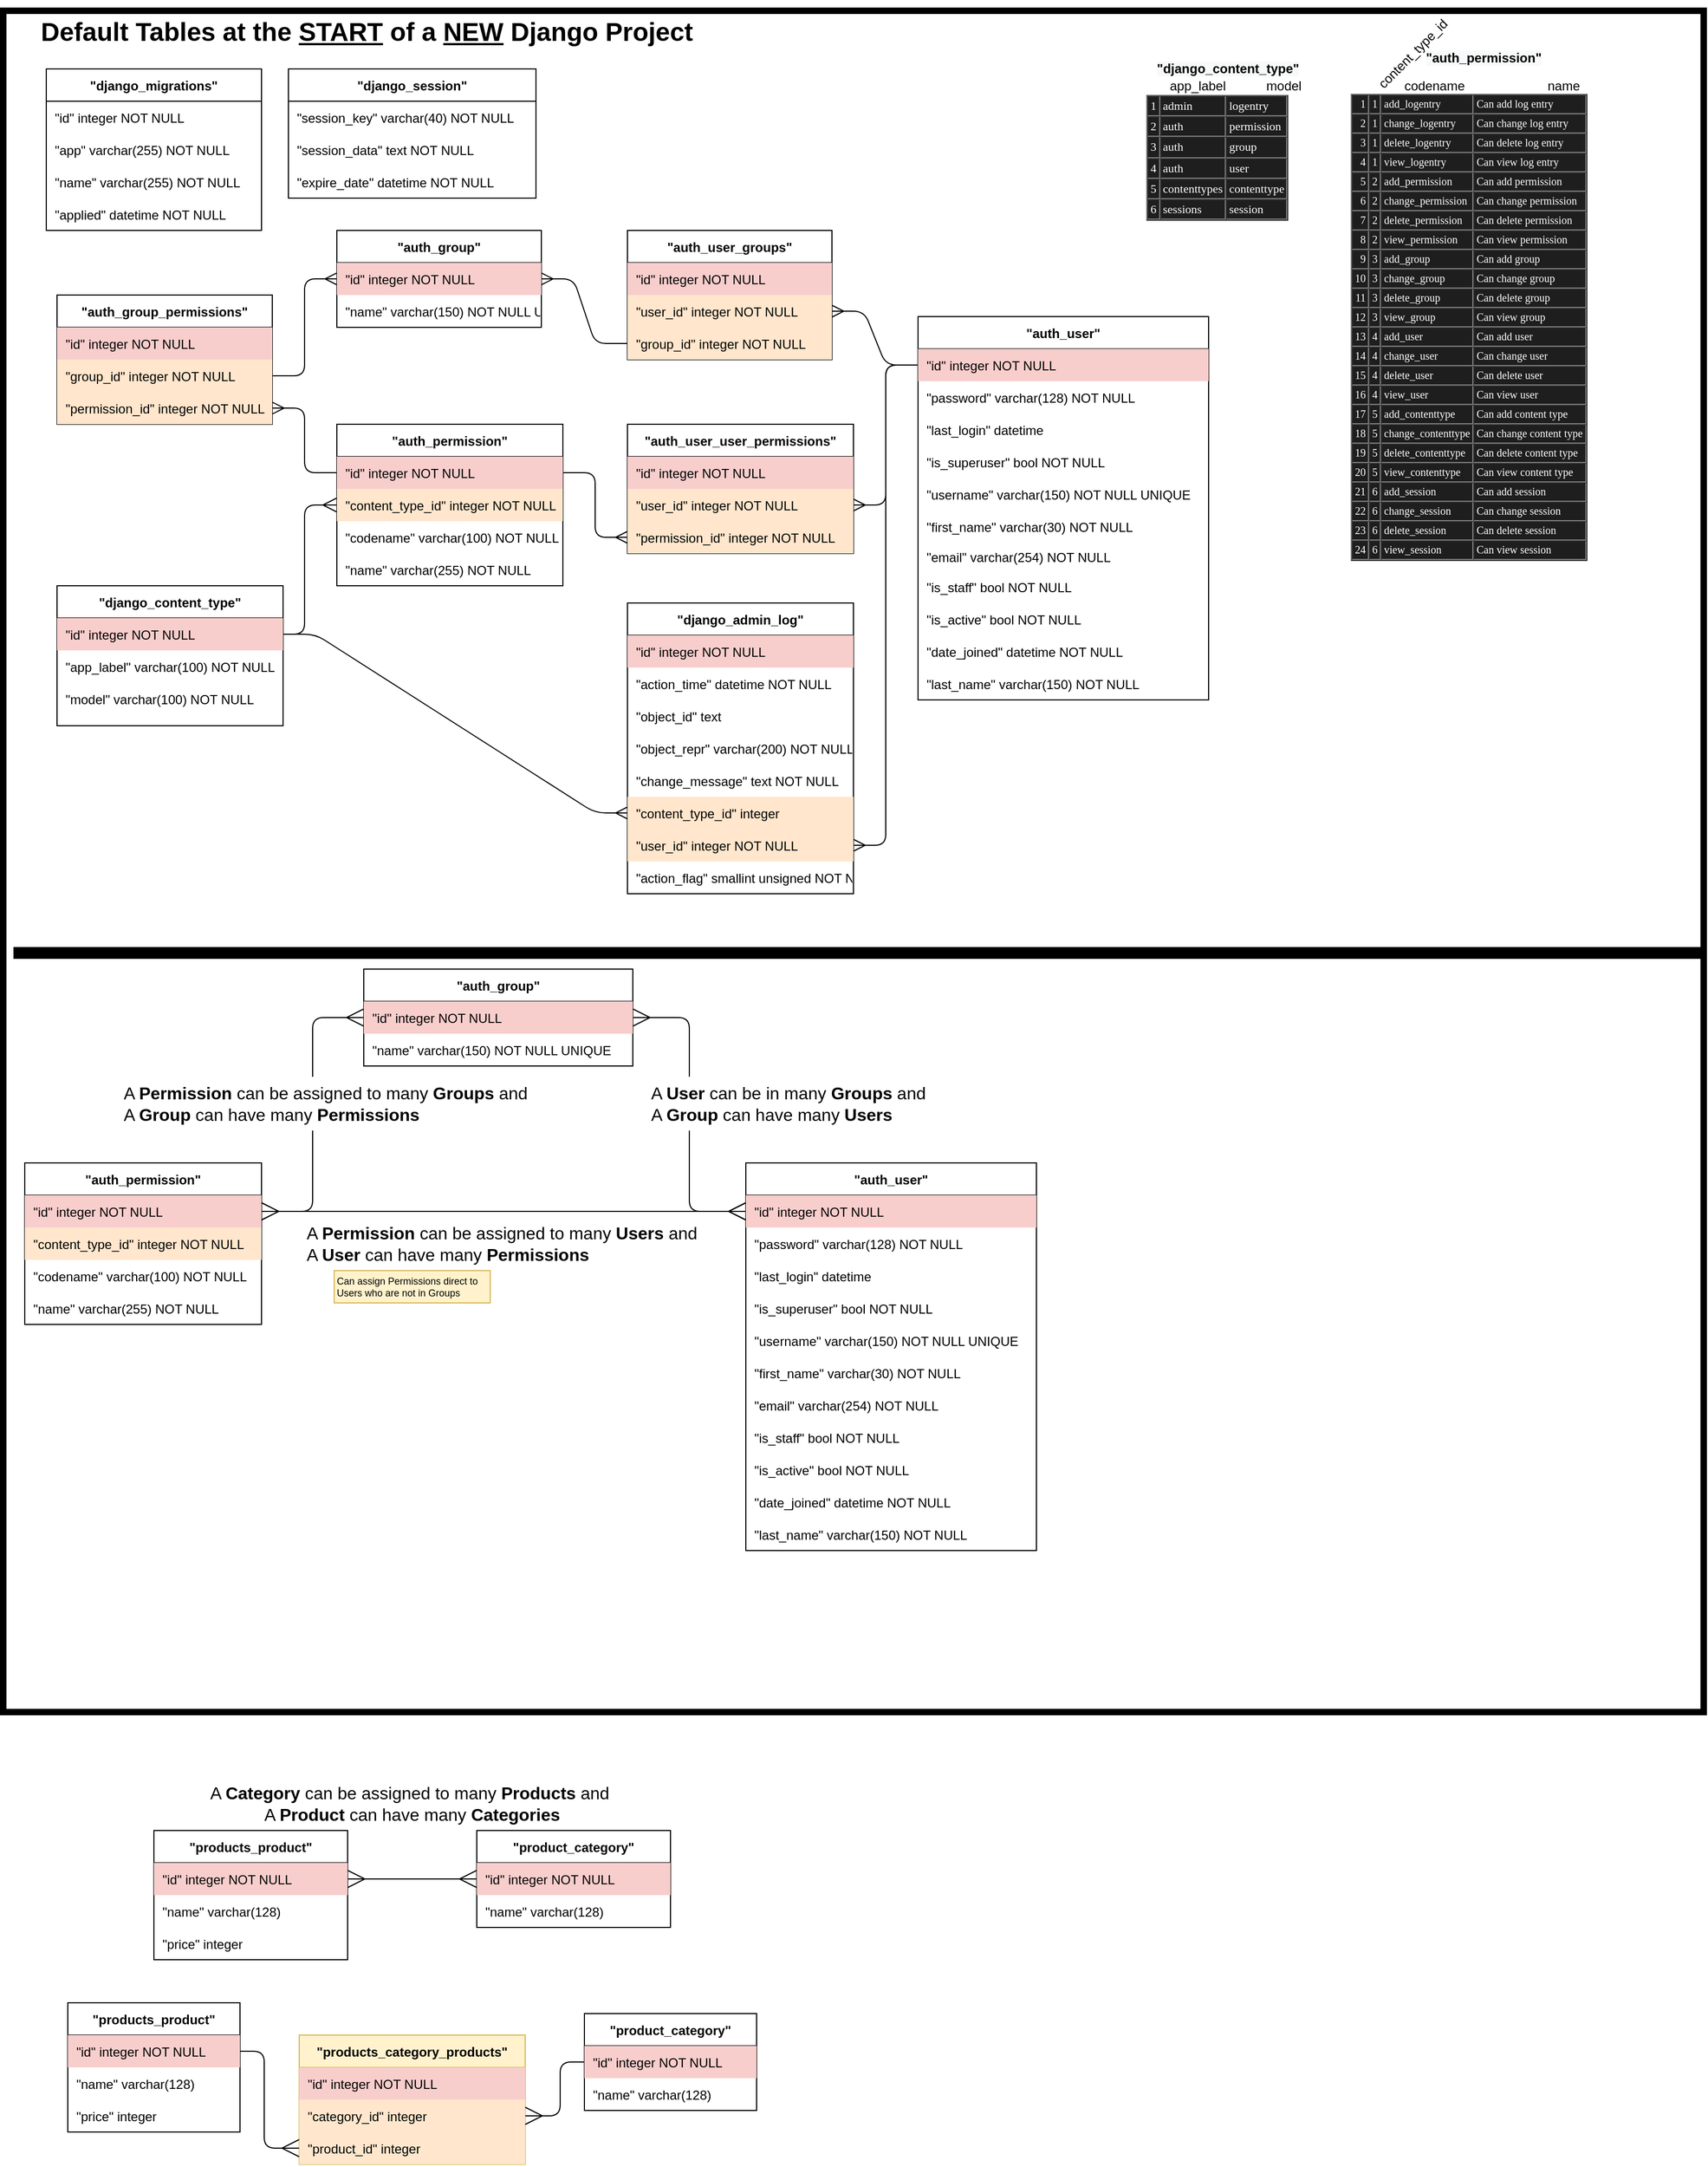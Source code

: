 <mxfile version="20.3.0" type="device"><diagram id="9BVhZTJbnLPI1Jx6cjXy" name="Page-1"><mxGraphModel dx="3115" dy="908" grid="0" gridSize="10" guides="1" tooltips="1" connect="1" arrows="1" fold="1" page="1" pageScale="1" pageWidth="1920" pageHeight="1200" math="0" shadow="0"><root><mxCell id="0"/><mxCell id="1" parent="0"/><mxCell id="YUjfvw5Arf9d3A7sr0Zo-640" value="A &lt;b&gt;Category&lt;/b&gt; can be assigned to many &lt;b&gt;Products&lt;/b&gt; and&amp;nbsp;&lt;br&gt;A &lt;b&gt;Product&lt;/b&gt; can have many &lt;b&gt;Categories&lt;/b&gt;" style="text;html=1;strokeColor=none;fillColor=default;align=center;verticalAlign=middle;whiteSpace=wrap;rounded=0;labelBackgroundColor=none;labelBorderColor=none;fontSize=16;fontColor=none;" vertex="1" parent="1"><mxGeometry x="-1720" y="1650" width="380" height="50" as="geometry"/></mxCell><mxCell id="YUjfvw5Arf9d3A7sr0Zo-607" value="" style="whiteSpace=wrap;html=1;aspect=fixed;labelBackgroundColor=none;labelBorderColor=none;fontSize=9;fontColor=none;fillColor=none;strokeWidth=6;imageAspect=0;pointerEvents=0;" vertex="1" parent="1"><mxGeometry x="-1910" y="10" width="1580" height="1580" as="geometry"/></mxCell><mxCell id="YUjfvw5Arf9d3A7sr0Zo-170" value="&quot;django_migrations&quot;" style="shape=table;startSize=30;container=1;collapsible=1;childLayout=tableLayout;fixedRows=1;rowLines=0;fontStyle=1;align=center;resizeLast=1;rounded=0;" vertex="1" parent="1"><mxGeometry x="-1870" y="64" width="200" height="150" as="geometry"/></mxCell><mxCell id="YUjfvw5Arf9d3A7sr0Zo-171" value="" style="shape=tableRow;horizontal=0;startSize=0;swimlaneHead=0;swimlaneBody=0;fillColor=none;collapsible=0;dropTarget=0;points=[[0,0.5],[1,0.5]];portConstraint=eastwest;top=0;left=0;right=0;bottom=0;rounded=0;" vertex="1" parent="YUjfvw5Arf9d3A7sr0Zo-170"><mxGeometry y="30" width="200" height="30" as="geometry"/></mxCell><mxCell id="YUjfvw5Arf9d3A7sr0Zo-173" value="&quot;id&quot;&#9;integer NOT NULL" style="shape=partialRectangle;overflow=hidden;connectable=0;fillColor=none;align=left;top=0;left=0;bottom=0;right=0;spacingLeft=6;rounded=0;" vertex="1" parent="YUjfvw5Arf9d3A7sr0Zo-171"><mxGeometry width="200" height="30" as="geometry"><mxRectangle width="200" height="30" as="alternateBounds"/></mxGeometry></mxCell><mxCell id="YUjfvw5Arf9d3A7sr0Zo-174" value="" style="shape=tableRow;horizontal=0;startSize=0;swimlaneHead=0;swimlaneBody=0;fillColor=none;collapsible=0;dropTarget=0;points=[[0,0.5],[1,0.5]];portConstraint=eastwest;top=0;left=0;right=0;bottom=0;rounded=0;" vertex="1" parent="YUjfvw5Arf9d3A7sr0Zo-170"><mxGeometry y="60" width="200" height="30" as="geometry"/></mxCell><mxCell id="YUjfvw5Arf9d3A7sr0Zo-176" value="&quot;app&quot;&#9;varchar(255) NOT NULL" style="shape=partialRectangle;overflow=hidden;connectable=0;fillColor=none;align=left;top=0;left=0;bottom=0;right=0;spacingLeft=6;rounded=0;" vertex="1" parent="YUjfvw5Arf9d3A7sr0Zo-174"><mxGeometry width="200" height="30" as="geometry"><mxRectangle width="200" height="30" as="alternateBounds"/></mxGeometry></mxCell><mxCell id="YUjfvw5Arf9d3A7sr0Zo-177" value="" style="shape=tableRow;horizontal=0;startSize=0;swimlaneHead=0;swimlaneBody=0;fillColor=none;collapsible=0;dropTarget=0;points=[[0,0.5],[1,0.5]];portConstraint=eastwest;top=0;left=0;right=0;bottom=0;rounded=0;" vertex="1" parent="YUjfvw5Arf9d3A7sr0Zo-170"><mxGeometry y="90" width="200" height="30" as="geometry"/></mxCell><mxCell id="YUjfvw5Arf9d3A7sr0Zo-179" value="&quot;name&quot;&#9;varchar(255) NOT NULL" style="shape=partialRectangle;overflow=hidden;connectable=0;fillColor=none;align=left;top=0;left=0;bottom=0;right=0;spacingLeft=6;rounded=0;" vertex="1" parent="YUjfvw5Arf9d3A7sr0Zo-177"><mxGeometry width="200" height="30" as="geometry"><mxRectangle width="200" height="30" as="alternateBounds"/></mxGeometry></mxCell><mxCell id="YUjfvw5Arf9d3A7sr0Zo-180" value="" style="shape=tableRow;horizontal=0;startSize=0;swimlaneHead=0;swimlaneBody=0;fillColor=none;collapsible=0;dropTarget=0;points=[[0,0.5],[1,0.5]];portConstraint=eastwest;top=0;left=0;right=0;bottom=0;rounded=0;" vertex="1" parent="YUjfvw5Arf9d3A7sr0Zo-170"><mxGeometry y="120" width="200" height="30" as="geometry"/></mxCell><mxCell id="YUjfvw5Arf9d3A7sr0Zo-182" value="&quot;applied&quot;&#9;datetime NOT NULL" style="shape=partialRectangle;overflow=hidden;connectable=0;fillColor=none;align=left;top=0;left=0;bottom=0;right=0;spacingLeft=6;rounded=0;" vertex="1" parent="YUjfvw5Arf9d3A7sr0Zo-180"><mxGeometry width="200" height="30" as="geometry"><mxRectangle width="200" height="30" as="alternateBounds"/></mxGeometry></mxCell><mxCell id="YUjfvw5Arf9d3A7sr0Zo-329" value="&quot;django_session&quot;" style="shape=table;startSize=30;container=1;collapsible=1;childLayout=tableLayout;fixedRows=1;rowLines=0;fontStyle=1;align=center;resizeLast=1;rounded=0;" vertex="1" parent="1"><mxGeometry x="-1645" y="64" width="230" height="120" as="geometry"/></mxCell><mxCell id="YUjfvw5Arf9d3A7sr0Zo-330" value="" style="shape=tableRow;horizontal=0;startSize=0;swimlaneHead=0;swimlaneBody=0;fillColor=none;collapsible=0;dropTarget=0;points=[[0,0.5],[1,0.5]];portConstraint=eastwest;top=0;left=0;right=0;bottom=0;rounded=0;" vertex="1" parent="YUjfvw5Arf9d3A7sr0Zo-329"><mxGeometry y="30" width="230" height="30" as="geometry"/></mxCell><mxCell id="YUjfvw5Arf9d3A7sr0Zo-332" value="&quot;session_key&quot;&#9;varchar(40) NOT NULL" style="shape=partialRectangle;overflow=hidden;connectable=0;fillColor=none;align=left;top=0;left=0;bottom=0;right=0;spacingLeft=6;rounded=0;" vertex="1" parent="YUjfvw5Arf9d3A7sr0Zo-330"><mxGeometry width="230" height="30" as="geometry"><mxRectangle width="230" height="30" as="alternateBounds"/></mxGeometry></mxCell><mxCell id="YUjfvw5Arf9d3A7sr0Zo-333" value="" style="shape=tableRow;horizontal=0;startSize=0;swimlaneHead=0;swimlaneBody=0;fillColor=none;collapsible=0;dropTarget=0;points=[[0,0.5],[1,0.5]];portConstraint=eastwest;top=0;left=0;right=0;bottom=0;rounded=0;" vertex="1" parent="YUjfvw5Arf9d3A7sr0Zo-329"><mxGeometry y="60" width="230" height="30" as="geometry"/></mxCell><mxCell id="YUjfvw5Arf9d3A7sr0Zo-335" value="&quot;session_data&quot;&#9;text NOT NULL" style="shape=partialRectangle;overflow=hidden;connectable=0;fillColor=none;align=left;top=0;left=0;bottom=0;right=0;spacingLeft=6;rounded=0;" vertex="1" parent="YUjfvw5Arf9d3A7sr0Zo-333"><mxGeometry width="230" height="30" as="geometry"><mxRectangle width="230" height="30" as="alternateBounds"/></mxGeometry></mxCell><mxCell id="YUjfvw5Arf9d3A7sr0Zo-336" value="" style="shape=tableRow;horizontal=0;startSize=0;swimlaneHead=0;swimlaneBody=0;fillColor=none;collapsible=0;dropTarget=0;points=[[0,0.5],[1,0.5]];portConstraint=eastwest;top=0;left=0;right=0;bottom=0;rounded=0;" vertex="1" parent="YUjfvw5Arf9d3A7sr0Zo-329"><mxGeometry y="90" width="230" height="30" as="geometry"/></mxCell><mxCell id="YUjfvw5Arf9d3A7sr0Zo-338" value="&quot;expire_date&quot;&#9;datetime NOT NULL" style="shape=partialRectangle;overflow=hidden;connectable=0;fillColor=none;align=left;top=0;left=0;bottom=0;right=0;spacingLeft=6;rounded=0;" vertex="1" parent="YUjfvw5Arf9d3A7sr0Zo-336"><mxGeometry width="230" height="30" as="geometry"><mxRectangle width="230" height="30" as="alternateBounds"/></mxGeometry></mxCell><mxCell id="YUjfvw5Arf9d3A7sr0Zo-349" value="&lt;h1&gt;Default Tables at the &lt;u&gt;START&lt;/u&gt; of a &lt;u&gt;NEW&lt;/u&gt; Django Project&lt;/h1&gt;" style="text;html=1;strokeColor=none;fillColor=none;spacing=5;spacingTop=-20;whiteSpace=wrap;overflow=hidden;rounded=0;" vertex="1" parent="1"><mxGeometry x="-1880" y="10" width="700" height="50" as="geometry"/></mxCell><mxCell id="YUjfvw5Arf9d3A7sr0Zo-412" value="&lt;p style=&quot;line-height: 0.7; font-size: 11px;&quot;&gt;&lt;/p&gt;&lt;table style=&quot;font-size: 11px;&quot; cellpadding=&quot;2&quot; cellspacing=&quot;0&quot; border=&quot;1&quot;&gt;&lt;tbody&gt;&lt;tr&gt;&lt;td style=&quot;font-family: &amp;quot;.AppleSystemUIFont&amp;quot;; font-style: normal; font-weight: normal; background-color: rgb(30, 30, 30); color: rgb(255, 255, 255); text-align: right;&quot;&gt;&lt;font style=&quot;font-size: 11px;&quot;&gt;1&lt;/font&gt;&lt;/td&gt;&lt;td style=&quot;font-family: &amp;quot;.AppleSystemUIFont&amp;quot;; font-style: normal; font-weight: normal; background-color: rgb(30, 30, 30); color: rgb(255, 255, 255); text-align: left;&quot;&gt;&lt;font style=&quot;font-size: 11px;&quot;&gt;admin&lt;/font&gt;&lt;/td&gt;&lt;td style=&quot;font-family: &amp;quot;.AppleSystemUIFont&amp;quot;; font-style: normal; font-weight: normal; background-color: rgb(30, 30, 30); color: rgb(255, 255, 255); text-align: left;&quot;&gt;&lt;font style=&quot;font-size: 11px;&quot;&gt;logentry&lt;/font&gt;&lt;/td&gt;&lt;/tr&gt;&lt;tr&gt;&lt;td style=&quot;font-family: &amp;quot;.AppleSystemUIFont&amp;quot;; font-style: normal; font-weight: normal; background-color: rgb(30, 30, 30); color: rgb(255, 255, 255); text-align: right;&quot;&gt;&lt;font style=&quot;font-size: 11px;&quot;&gt;2&lt;/font&gt;&lt;/td&gt;&lt;td style=&quot;font-family: &amp;quot;.AppleSystemUIFont&amp;quot;; font-style: normal; font-weight: normal; background-color: rgb(30, 30, 30); color: rgb(255, 255, 255); text-align: left;&quot;&gt;&lt;font style=&quot;font-size: 11px;&quot;&gt;auth&lt;/font&gt;&lt;/td&gt;&lt;td style=&quot;font-family: &amp;quot;.AppleSystemUIFont&amp;quot;; font-style: normal; font-weight: normal; background-color: rgb(30, 30, 30); color: rgb(255, 255, 255); text-align: left;&quot;&gt;&lt;font style=&quot;font-size: 11px;&quot;&gt;permission&lt;/font&gt;&lt;/td&gt;&lt;/tr&gt;&lt;tr&gt;&lt;td style=&quot;font-family: &amp;quot;.AppleSystemUIFont&amp;quot;; font-style: normal; font-weight: normal; background-color: rgb(30, 30, 30); color: rgb(255, 255, 255); text-align: right;&quot;&gt;&lt;font style=&quot;font-size: 11px;&quot;&gt;3&lt;/font&gt;&lt;/td&gt;&lt;td style=&quot;font-family: &amp;quot;.AppleSystemUIFont&amp;quot;; font-style: normal; font-weight: normal; background-color: rgb(30, 30, 30); color: rgb(255, 255, 255); text-align: left;&quot;&gt;&lt;font style=&quot;font-size: 11px;&quot;&gt;auth&lt;/font&gt;&lt;/td&gt;&lt;td style=&quot;font-family: &amp;quot;.AppleSystemUIFont&amp;quot;; font-style: normal; font-weight: normal; background-color: rgb(30, 30, 30); color: rgb(255, 255, 255); text-align: left;&quot;&gt;&lt;font style=&quot;font-size: 11px;&quot;&gt;group&lt;/font&gt;&lt;/td&gt;&lt;/tr&gt;&lt;tr&gt;&lt;td style=&quot;font-family: &amp;quot;.AppleSystemUIFont&amp;quot;; font-style: normal; font-weight: normal; background-color: rgb(30, 30, 30); color: rgb(255, 255, 255); text-align: right;&quot;&gt;&lt;font style=&quot;font-size: 11px;&quot;&gt;4&lt;/font&gt;&lt;/td&gt;&lt;td style=&quot;font-family: &amp;quot;.AppleSystemUIFont&amp;quot;; font-style: normal; font-weight: normal; background-color: rgb(30, 30, 30); color: rgb(255, 255, 255); text-align: left;&quot;&gt;&lt;font style=&quot;font-size: 11px;&quot;&gt;auth&lt;/font&gt;&lt;/td&gt;&lt;td style=&quot;font-family: &amp;quot;.AppleSystemUIFont&amp;quot;; font-style: normal; font-weight: normal; background-color: rgb(30, 30, 30); color: rgb(255, 255, 255); text-align: left;&quot;&gt;&lt;font style=&quot;font-size: 11px;&quot;&gt;user&lt;/font&gt;&lt;/td&gt;&lt;/tr&gt;&lt;tr&gt;&lt;td style=&quot;font-family: &amp;quot;.AppleSystemUIFont&amp;quot;; font-style: normal; font-weight: normal; background-color: rgb(30, 30, 30); color: rgb(255, 255, 255); text-align: right;&quot;&gt;&lt;font style=&quot;font-size: 11px;&quot;&gt;5&lt;/font&gt;&lt;/td&gt;&lt;td style=&quot;font-family: &amp;quot;.AppleSystemUIFont&amp;quot;; font-style: normal; font-weight: normal; background-color: rgb(30, 30, 30); color: rgb(255, 255, 255); text-align: left;&quot;&gt;&lt;font style=&quot;font-size: 11px;&quot;&gt;contenttypes&lt;/font&gt;&lt;/td&gt;&lt;td style=&quot;font-family: &amp;quot;.AppleSystemUIFont&amp;quot;; font-style: normal; font-weight: normal; background-color: rgb(30, 30, 30); color: rgb(255, 255, 255); text-align: left;&quot;&gt;&lt;font style=&quot;font-size: 11px;&quot;&gt;contenttype&lt;/font&gt;&lt;/td&gt;&lt;/tr&gt;&lt;tr&gt;&lt;td style=&quot;font-family: &amp;quot;.AppleSystemUIFont&amp;quot;; font-style: normal; font-weight: normal; background-color: rgb(30, 30, 30); color: rgb(255, 255, 255); text-align: right;&quot;&gt;&lt;font style=&quot;font-size: 11px;&quot;&gt;6&lt;/font&gt;&lt;/td&gt;&lt;td style=&quot;font-family: &amp;quot;.AppleSystemUIFont&amp;quot;; font-style: normal; font-weight: normal; background-color: rgb(30, 30, 30); color: rgb(255, 255, 255); text-align: left;&quot;&gt;&lt;font style=&quot;font-size: 11px;&quot;&gt;sessions&lt;/font&gt;&lt;/td&gt;&lt;td style=&quot;font-family: &amp;quot;.AppleSystemUIFont&amp;quot;; font-style: normal; font-weight: normal; background-color: rgb(30, 30, 30); color: rgb(255, 255, 255); text-align: left;&quot;&gt;&lt;font style=&quot;font-size: 11px;&quot;&gt;session&lt;/font&gt;&lt;/td&gt;&lt;/tr&gt;&lt;/tbody&gt;&lt;/table&gt;&lt;p style=&quot;font-size: 11px;&quot;&gt;&lt;/p&gt;" style="text;whiteSpace=wrap;html=1;rounded=0;" vertex="1" parent="1"><mxGeometry x="-850" y="70" width="190" height="150" as="geometry"/></mxCell><mxCell id="YUjfvw5Arf9d3A7sr0Zo-414" value="app_label" style="text;html=1;strokeColor=none;fillColor=none;align=center;verticalAlign=middle;whiteSpace=wrap;rounded=0;labelBackgroundColor=none;" vertex="1" parent="1"><mxGeometry x="-830" y="70" width="60" height="20" as="geometry"/></mxCell><mxCell id="YUjfvw5Arf9d3A7sr0Zo-415" value="model" style="text;html=1;strokeColor=none;fillColor=none;align=center;verticalAlign=middle;whiteSpace=wrap;rounded=0;labelBackgroundColor=none;" vertex="1" parent="1"><mxGeometry x="-750" y="70" width="60" height="20" as="geometry"/></mxCell><mxCell id="YUjfvw5Arf9d3A7sr0Zo-416" value="&lt;meta charset=&quot;utf-8&quot;&gt;&lt;span style=&quot;color: rgb(0, 0, 0); font-family: Helvetica; font-size: 12px; font-style: normal; font-variant-ligatures: normal; font-variant-caps: normal; font-weight: 700; letter-spacing: normal; orphans: 2; text-align: center; text-indent: 0px; text-transform: none; widows: 2; word-spacing: 0px; -webkit-text-stroke-width: 0px; background-color: rgb(248, 249, 250); text-decoration-thickness: initial; text-decoration-style: initial; text-decoration-color: initial; float: none; display: inline !important;&quot;&gt;&quot;django_content_type&quot;&lt;/span&gt;" style="text;whiteSpace=wrap;html=1;rounded=0;" vertex="1" parent="1"><mxGeometry x="-840" y="50" width="170" height="20" as="geometry"/></mxCell><mxCell id="YUjfvw5Arf9d3A7sr0Zo-417" value="&lt;p style=&quot;line-height: 1; font-size: 10px;&quot;&gt;&lt;/p&gt;&lt;table style=&quot;font-size: 10px;&quot; cellpadding=&quot;2&quot; cellspacing=&quot;0&quot; border=&quot;1&quot;&gt;&lt;tbody&gt;&lt;tr&gt;&lt;td style=&quot;font-family: &amp;quot;.AppleSystemUIFont&amp;quot;; font-style: normal; font-weight: normal; background-color: rgb(30, 30, 30); color: rgb(255, 255, 255); text-align: right;&quot;&gt;&lt;font style=&quot;font-size: 10px;&quot;&gt;1&lt;/font&gt;&lt;/td&gt;&lt;td style=&quot;font-family: &amp;quot;.AppleSystemUIFont&amp;quot;; font-style: normal; font-weight: normal; background-color: rgb(30, 30, 30); color: rgb(255, 255, 255); text-align: right;&quot;&gt;&lt;font style=&quot;font-size: 10px;&quot;&gt;1&lt;/font&gt;&lt;/td&gt;&lt;td style=&quot;font-family: &amp;quot;.AppleSystemUIFont&amp;quot;; font-style: normal; font-weight: normal; background-color: rgb(30, 30, 30); color: rgb(255, 255, 255); text-align: left;&quot;&gt;&lt;font style=&quot;font-size: 10px;&quot;&gt;add_logentry&lt;/font&gt;&lt;/td&gt;&lt;td style=&quot;font-family: &amp;quot;.AppleSystemUIFont&amp;quot;; font-style: normal; font-weight: normal; background-color: rgb(30, 30, 30); color: rgb(255, 255, 255); text-align: left;&quot;&gt;&lt;font style=&quot;font-size: 10px;&quot;&gt;Can add log entry&lt;/font&gt;&lt;/td&gt;&lt;/tr&gt;&lt;tr&gt;&lt;td style=&quot;font-family: &amp;quot;.AppleSystemUIFont&amp;quot;; font-style: normal; font-weight: normal; background-color: rgb(30, 30, 30); color: rgb(255, 255, 255); text-align: right;&quot;&gt;&lt;font style=&quot;font-size: 10px;&quot;&gt;2&lt;/font&gt;&lt;/td&gt;&lt;td style=&quot;font-family: &amp;quot;.AppleSystemUIFont&amp;quot;; font-style: normal; font-weight: normal; background-color: rgb(30, 30, 30); color: rgb(255, 255, 255); text-align: right;&quot;&gt;&lt;font style=&quot;font-size: 10px;&quot;&gt;1&lt;/font&gt;&lt;/td&gt;&lt;td style=&quot;font-family: &amp;quot;.AppleSystemUIFont&amp;quot;; font-style: normal; font-weight: normal; background-color: rgb(30, 30, 30); color: rgb(255, 255, 255); text-align: left;&quot;&gt;&lt;font style=&quot;font-size: 10px;&quot;&gt;change_logentry&lt;/font&gt;&lt;/td&gt;&lt;td style=&quot;font-family: &amp;quot;.AppleSystemUIFont&amp;quot;; font-style: normal; font-weight: normal; background-color: rgb(30, 30, 30); color: rgb(255, 255, 255); text-align: left;&quot;&gt;&lt;font style=&quot;font-size: 10px;&quot;&gt;Can change log entry&lt;/font&gt;&lt;/td&gt;&lt;/tr&gt;&lt;tr&gt;&lt;td style=&quot;font-family: &amp;quot;.AppleSystemUIFont&amp;quot;; font-style: normal; font-weight: normal; background-color: rgb(30, 30, 30); color: rgb(255, 255, 255); text-align: right;&quot;&gt;&lt;font style=&quot;font-size: 10px;&quot;&gt;3&lt;/font&gt;&lt;/td&gt;&lt;td style=&quot;font-family: &amp;quot;.AppleSystemUIFont&amp;quot;; font-style: normal; font-weight: normal; background-color: rgb(30, 30, 30); color: rgb(255, 255, 255); text-align: right;&quot;&gt;&lt;font style=&quot;font-size: 10px;&quot;&gt;1&lt;/font&gt;&lt;/td&gt;&lt;td style=&quot;font-family: &amp;quot;.AppleSystemUIFont&amp;quot;; font-style: normal; font-weight: normal; background-color: rgb(30, 30, 30); color: rgb(255, 255, 255); text-align: left;&quot;&gt;&lt;font style=&quot;font-size: 10px;&quot;&gt;delete_logentry&lt;/font&gt;&lt;/td&gt;&lt;td style=&quot;font-family: &amp;quot;.AppleSystemUIFont&amp;quot;; font-style: normal; font-weight: normal; background-color: rgb(30, 30, 30); color: rgb(255, 255, 255); text-align: left;&quot;&gt;&lt;font style=&quot;font-size: 10px;&quot;&gt;Can delete log entry&lt;/font&gt;&lt;/td&gt;&lt;/tr&gt;&lt;tr&gt;&lt;td style=&quot;font-family: &amp;quot;.AppleSystemUIFont&amp;quot;; font-style: normal; font-weight: normal; background-color: rgb(30, 30, 30); color: rgb(255, 255, 255); text-align: right;&quot;&gt;&lt;font style=&quot;font-size: 10px;&quot;&gt;4&lt;/font&gt;&lt;/td&gt;&lt;td style=&quot;font-family: &amp;quot;.AppleSystemUIFont&amp;quot;; font-style: normal; font-weight: normal; background-color: rgb(30, 30, 30); color: rgb(255, 255, 255); text-align: right;&quot;&gt;&lt;font style=&quot;font-size: 10px;&quot;&gt;1&lt;/font&gt;&lt;/td&gt;&lt;td style=&quot;font-family: &amp;quot;.AppleSystemUIFont&amp;quot;; font-style: normal; font-weight: normal; background-color: rgb(30, 30, 30); color: rgb(255, 255, 255); text-align: left;&quot;&gt;&lt;font style=&quot;font-size: 10px;&quot;&gt;view_logentry&lt;/font&gt;&lt;/td&gt;&lt;td style=&quot;font-family: &amp;quot;.AppleSystemUIFont&amp;quot;; font-style: normal; font-weight: normal; background-color: rgb(30, 30, 30); color: rgb(255, 255, 255); text-align: left;&quot;&gt;&lt;font style=&quot;font-size: 10px;&quot;&gt;Can view log entry&lt;/font&gt;&lt;/td&gt;&lt;/tr&gt;&lt;tr&gt;&lt;td style=&quot;font-family: &amp;quot;.AppleSystemUIFont&amp;quot;; font-style: normal; font-weight: normal; background-color: rgb(30, 30, 30); color: rgb(255, 255, 255); text-align: right;&quot;&gt;&lt;font style=&quot;font-size: 10px;&quot;&gt;5&lt;/font&gt;&lt;/td&gt;&lt;td style=&quot;font-family: &amp;quot;.AppleSystemUIFont&amp;quot;; font-style: normal; font-weight: normal; background-color: rgb(30, 30, 30); color: rgb(255, 255, 255); text-align: right;&quot;&gt;&lt;font style=&quot;font-size: 10px;&quot;&gt;2&lt;/font&gt;&lt;/td&gt;&lt;td style=&quot;font-family: &amp;quot;.AppleSystemUIFont&amp;quot;; font-style: normal; font-weight: normal; background-color: rgb(30, 30, 30); color: rgb(255, 255, 255); text-align: left;&quot;&gt;&lt;font style=&quot;font-size: 10px;&quot;&gt;add_permission&lt;/font&gt;&lt;/td&gt;&lt;td style=&quot;font-family: &amp;quot;.AppleSystemUIFont&amp;quot;; font-style: normal; font-weight: normal; background-color: rgb(30, 30, 30); color: rgb(255, 255, 255); text-align: left;&quot;&gt;&lt;font style=&quot;font-size: 10px;&quot;&gt;Can add permission&lt;/font&gt;&lt;/td&gt;&lt;/tr&gt;&lt;tr&gt;&lt;td style=&quot;font-family: &amp;quot;.AppleSystemUIFont&amp;quot;; font-style: normal; font-weight: normal; background-color: rgb(30, 30, 30); color: rgb(255, 255, 255); text-align: right;&quot;&gt;&lt;font style=&quot;font-size: 10px;&quot;&gt;6&lt;/font&gt;&lt;/td&gt;&lt;td style=&quot;font-family: &amp;quot;.AppleSystemUIFont&amp;quot;; font-style: normal; font-weight: normal; background-color: rgb(30, 30, 30); color: rgb(255, 255, 255); text-align: right;&quot;&gt;&lt;font style=&quot;font-size: 10px;&quot;&gt;2&lt;/font&gt;&lt;/td&gt;&lt;td style=&quot;font-family: &amp;quot;.AppleSystemUIFont&amp;quot;; font-style: normal; font-weight: normal; background-color: rgb(30, 30, 30); color: rgb(255, 255, 255); text-align: left;&quot;&gt;&lt;font style=&quot;font-size: 10px;&quot;&gt;change_permission&lt;/font&gt;&lt;/td&gt;&lt;td style=&quot;font-family: &amp;quot;.AppleSystemUIFont&amp;quot;; font-style: normal; font-weight: normal; background-color: rgb(30, 30, 30); color: rgb(255, 255, 255); text-align: left;&quot;&gt;&lt;font style=&quot;font-size: 10px;&quot;&gt;Can change permission&lt;/font&gt;&lt;/td&gt;&lt;/tr&gt;&lt;tr&gt;&lt;td style=&quot;font-family: &amp;quot;.AppleSystemUIFont&amp;quot;; font-style: normal; font-weight: normal; background-color: rgb(30, 30, 30); color: rgb(255, 255, 255); text-align: right;&quot;&gt;&lt;font style=&quot;font-size: 10px;&quot;&gt;7&lt;/font&gt;&lt;/td&gt;&lt;td style=&quot;font-family: &amp;quot;.AppleSystemUIFont&amp;quot;; font-style: normal; font-weight: normal; background-color: rgb(30, 30, 30); color: rgb(255, 255, 255); text-align: right;&quot;&gt;&lt;font style=&quot;font-size: 10px;&quot;&gt;2&lt;/font&gt;&lt;/td&gt;&lt;td style=&quot;font-family: &amp;quot;.AppleSystemUIFont&amp;quot;; font-style: normal; font-weight: normal; background-color: rgb(30, 30, 30); color: rgb(255, 255, 255); text-align: left;&quot;&gt;&lt;font style=&quot;font-size: 10px;&quot;&gt;delete_permission&lt;/font&gt;&lt;/td&gt;&lt;td style=&quot;font-family: &amp;quot;.AppleSystemUIFont&amp;quot;; font-style: normal; font-weight: normal; background-color: rgb(30, 30, 30); color: rgb(255, 255, 255); text-align: left;&quot;&gt;&lt;font style=&quot;font-size: 10px;&quot;&gt;Can delete permission&lt;/font&gt;&lt;/td&gt;&lt;/tr&gt;&lt;tr&gt;&lt;td style=&quot;font-family: &amp;quot;.AppleSystemUIFont&amp;quot;; font-style: normal; font-weight: normal; background-color: rgb(30, 30, 30); color: rgb(255, 255, 255); text-align: right;&quot;&gt;&lt;font style=&quot;font-size: 10px;&quot;&gt;8&lt;/font&gt;&lt;/td&gt;&lt;td style=&quot;font-family: &amp;quot;.AppleSystemUIFont&amp;quot;; font-style: normal; font-weight: normal; background-color: rgb(30, 30, 30); color: rgb(255, 255, 255); text-align: right;&quot;&gt;&lt;font style=&quot;font-size: 10px;&quot;&gt;2&lt;/font&gt;&lt;/td&gt;&lt;td style=&quot;font-family: &amp;quot;.AppleSystemUIFont&amp;quot;; font-style: normal; font-weight: normal; background-color: rgb(30, 30, 30); color: rgb(255, 255, 255); text-align: left;&quot;&gt;&lt;font style=&quot;font-size: 10px;&quot;&gt;view_permission&lt;/font&gt;&lt;/td&gt;&lt;td style=&quot;font-family: &amp;quot;.AppleSystemUIFont&amp;quot;; font-style: normal; font-weight: normal; background-color: rgb(30, 30, 30); color: rgb(255, 255, 255); text-align: left;&quot;&gt;&lt;font style=&quot;font-size: 10px;&quot;&gt;Can view permission&lt;/font&gt;&lt;/td&gt;&lt;/tr&gt;&lt;tr&gt;&lt;td style=&quot;font-family: &amp;quot;.AppleSystemUIFont&amp;quot;; font-style: normal; font-weight: normal; background-color: rgb(30, 30, 30); color: rgb(255, 255, 255); text-align: right;&quot;&gt;&lt;font style=&quot;font-size: 10px;&quot;&gt;9&lt;/font&gt;&lt;/td&gt;&lt;td style=&quot;font-family: &amp;quot;.AppleSystemUIFont&amp;quot;; font-style: normal; font-weight: normal; background-color: rgb(30, 30, 30); color: rgb(255, 255, 255); text-align: right;&quot;&gt;&lt;font style=&quot;font-size: 10px;&quot;&gt;3&lt;/font&gt;&lt;/td&gt;&lt;td style=&quot;font-family: &amp;quot;.AppleSystemUIFont&amp;quot;; font-style: normal; font-weight: normal; background-color: rgb(30, 30, 30); color: rgb(255, 255, 255); text-align: left;&quot;&gt;&lt;font style=&quot;font-size: 10px;&quot;&gt;add_group&lt;/font&gt;&lt;/td&gt;&lt;td style=&quot;font-family: &amp;quot;.AppleSystemUIFont&amp;quot;; font-style: normal; font-weight: normal; background-color: rgb(30, 30, 30); color: rgb(255, 255, 255); text-align: left;&quot;&gt;&lt;font style=&quot;font-size: 10px;&quot;&gt;Can add group&lt;/font&gt;&lt;/td&gt;&lt;/tr&gt;&lt;tr&gt;&lt;td style=&quot;font-family: &amp;quot;.AppleSystemUIFont&amp;quot;; font-style: normal; font-weight: normal; background-color: rgb(30, 30, 30); color: rgb(255, 255, 255); text-align: right;&quot;&gt;&lt;font style=&quot;font-size: 10px;&quot;&gt;10&lt;/font&gt;&lt;/td&gt;&lt;td style=&quot;font-family: &amp;quot;.AppleSystemUIFont&amp;quot;; font-style: normal; font-weight: normal; background-color: rgb(30, 30, 30); color: rgb(255, 255, 255); text-align: right;&quot;&gt;&lt;font style=&quot;font-size: 10px;&quot;&gt;3&lt;/font&gt;&lt;/td&gt;&lt;td style=&quot;font-family: &amp;quot;.AppleSystemUIFont&amp;quot;; font-style: normal; font-weight: normal; background-color: rgb(30, 30, 30); color: rgb(255, 255, 255); text-align: left;&quot;&gt;&lt;font style=&quot;font-size: 10px;&quot;&gt;change_group&lt;/font&gt;&lt;/td&gt;&lt;td style=&quot;font-family: &amp;quot;.AppleSystemUIFont&amp;quot;; font-style: normal; font-weight: normal; background-color: rgb(30, 30, 30); color: rgb(255, 255, 255); text-align: left;&quot;&gt;&lt;font style=&quot;font-size: 10px;&quot;&gt;Can change group&lt;/font&gt;&lt;/td&gt;&lt;/tr&gt;&lt;tr&gt;&lt;td style=&quot;font-family: &amp;quot;.AppleSystemUIFont&amp;quot;; font-style: normal; font-weight: normal; background-color: rgb(30, 30, 30); color: rgb(255, 255, 255); text-align: right;&quot;&gt;&lt;font style=&quot;font-size: 10px;&quot;&gt;11&lt;/font&gt;&lt;/td&gt;&lt;td style=&quot;font-family: &amp;quot;.AppleSystemUIFont&amp;quot;; font-style: normal; font-weight: normal; background-color: rgb(30, 30, 30); color: rgb(255, 255, 255); text-align: right;&quot;&gt;&lt;font style=&quot;font-size: 10px;&quot;&gt;3&lt;/font&gt;&lt;/td&gt;&lt;td style=&quot;font-family: &amp;quot;.AppleSystemUIFont&amp;quot;; font-style: normal; font-weight: normal; background-color: rgb(30, 30, 30); color: rgb(255, 255, 255); text-align: left;&quot;&gt;&lt;font style=&quot;font-size: 10px;&quot;&gt;delete_group&lt;/font&gt;&lt;/td&gt;&lt;td style=&quot;font-family: &amp;quot;.AppleSystemUIFont&amp;quot;; font-style: normal; font-weight: normal; background-color: rgb(30, 30, 30); color: rgb(255, 255, 255); text-align: left;&quot;&gt;&lt;font style=&quot;font-size: 10px;&quot;&gt;Can delete group&lt;/font&gt;&lt;/td&gt;&lt;/tr&gt;&lt;tr&gt;&lt;td style=&quot;font-family: &amp;quot;.AppleSystemUIFont&amp;quot;; font-style: normal; font-weight: normal; background-color: rgb(30, 30, 30); color: rgb(255, 255, 255); text-align: right;&quot;&gt;&lt;font style=&quot;font-size: 10px;&quot;&gt;12&lt;/font&gt;&lt;/td&gt;&lt;td style=&quot;font-family: &amp;quot;.AppleSystemUIFont&amp;quot;; font-style: normal; font-weight: normal; background-color: rgb(30, 30, 30); color: rgb(255, 255, 255); text-align: right;&quot;&gt;&lt;font style=&quot;font-size: 10px;&quot;&gt;3&lt;/font&gt;&lt;/td&gt;&lt;td style=&quot;font-family: &amp;quot;.AppleSystemUIFont&amp;quot;; font-style: normal; font-weight: normal; background-color: rgb(30, 30, 30); color: rgb(255, 255, 255); text-align: left;&quot;&gt;&lt;font style=&quot;font-size: 10px;&quot;&gt;view_group&lt;/font&gt;&lt;/td&gt;&lt;td style=&quot;font-family: &amp;quot;.AppleSystemUIFont&amp;quot;; font-style: normal; font-weight: normal; background-color: rgb(30, 30, 30); color: rgb(255, 255, 255); text-align: left;&quot;&gt;&lt;font style=&quot;font-size: 10px;&quot;&gt;Can view group&lt;/font&gt;&lt;/td&gt;&lt;/tr&gt;&lt;tr&gt;&lt;td style=&quot;font-family: &amp;quot;.AppleSystemUIFont&amp;quot;; font-style: normal; font-weight: normal; background-color: rgb(30, 30, 30); color: rgb(255, 255, 255); text-align: right;&quot;&gt;&lt;font style=&quot;font-size: 10px;&quot;&gt;13&lt;/font&gt;&lt;/td&gt;&lt;td style=&quot;font-family: &amp;quot;.AppleSystemUIFont&amp;quot;; font-style: normal; font-weight: normal; background-color: rgb(30, 30, 30); color: rgb(255, 255, 255); text-align: right;&quot;&gt;&lt;font style=&quot;font-size: 10px;&quot;&gt;4&lt;/font&gt;&lt;/td&gt;&lt;td style=&quot;font-family: &amp;quot;.AppleSystemUIFont&amp;quot;; font-style: normal; font-weight: normal; background-color: rgb(30, 30, 30); color: rgb(255, 255, 255); text-align: left;&quot;&gt;&lt;font style=&quot;font-size: 10px;&quot;&gt;add_user&lt;/font&gt;&lt;/td&gt;&lt;td style=&quot;font-family: &amp;quot;.AppleSystemUIFont&amp;quot;; font-style: normal; font-weight: normal; background-color: rgb(30, 30, 30); color: rgb(255, 255, 255); text-align: left;&quot;&gt;&lt;font style=&quot;font-size: 10px;&quot;&gt;Can add user&lt;/font&gt;&lt;/td&gt;&lt;/tr&gt;&lt;tr&gt;&lt;td style=&quot;font-family: &amp;quot;.AppleSystemUIFont&amp;quot;; font-style: normal; font-weight: normal; background-color: rgb(30, 30, 30); color: rgb(255, 255, 255); text-align: right;&quot;&gt;&lt;font style=&quot;font-size: 10px;&quot;&gt;14&lt;/font&gt;&lt;/td&gt;&lt;td style=&quot;font-family: &amp;quot;.AppleSystemUIFont&amp;quot;; font-style: normal; font-weight: normal; background-color: rgb(30, 30, 30); color: rgb(255, 255, 255); text-align: right;&quot;&gt;&lt;font style=&quot;font-size: 10px;&quot;&gt;4&lt;/font&gt;&lt;/td&gt;&lt;td style=&quot;font-family: &amp;quot;.AppleSystemUIFont&amp;quot;; font-style: normal; font-weight: normal; background-color: rgb(30, 30, 30); color: rgb(255, 255, 255); text-align: left;&quot;&gt;&lt;font style=&quot;font-size: 10px;&quot;&gt;change_user&lt;/font&gt;&lt;/td&gt;&lt;td style=&quot;font-family: &amp;quot;.AppleSystemUIFont&amp;quot;; font-style: normal; font-weight: normal; background-color: rgb(30, 30, 30); color: rgb(255, 255, 255); text-align: left;&quot;&gt;&lt;font style=&quot;font-size: 10px;&quot;&gt;Can change user&lt;/font&gt;&lt;/td&gt;&lt;/tr&gt;&lt;tr&gt;&lt;td style=&quot;font-family: &amp;quot;.AppleSystemUIFont&amp;quot;; font-style: normal; font-weight: normal; background-color: rgb(30, 30, 30); color: rgb(255, 255, 255); text-align: right;&quot;&gt;&lt;font style=&quot;font-size: 10px;&quot;&gt;15&lt;/font&gt;&lt;/td&gt;&lt;td style=&quot;font-family: &amp;quot;.AppleSystemUIFont&amp;quot;; font-style: normal; font-weight: normal; background-color: rgb(30, 30, 30); color: rgb(255, 255, 255); text-align: right;&quot;&gt;&lt;font style=&quot;font-size: 10px;&quot;&gt;4&lt;/font&gt;&lt;/td&gt;&lt;td style=&quot;font-family: &amp;quot;.AppleSystemUIFont&amp;quot;; font-style: normal; font-weight: normal; background-color: rgb(30, 30, 30); color: rgb(255, 255, 255); text-align: left;&quot;&gt;&lt;font style=&quot;font-size: 10px;&quot;&gt;delete_user&lt;/font&gt;&lt;/td&gt;&lt;td style=&quot;font-family: &amp;quot;.AppleSystemUIFont&amp;quot;; font-style: normal; font-weight: normal; background-color: rgb(30, 30, 30); color: rgb(255, 255, 255); text-align: left;&quot;&gt;&lt;font style=&quot;font-size: 10px;&quot;&gt;Can delete user&lt;/font&gt;&lt;/td&gt;&lt;/tr&gt;&lt;tr&gt;&lt;td style=&quot;font-family: &amp;quot;.AppleSystemUIFont&amp;quot;; font-style: normal; font-weight: normal; background-color: rgb(30, 30, 30); color: rgb(255, 255, 255); text-align: right;&quot;&gt;&lt;font style=&quot;font-size: 10px;&quot;&gt;16&lt;/font&gt;&lt;/td&gt;&lt;td style=&quot;font-family: &amp;quot;.AppleSystemUIFont&amp;quot;; font-style: normal; font-weight: normal; background-color: rgb(30, 30, 30); color: rgb(255, 255, 255); text-align: right;&quot;&gt;&lt;font style=&quot;font-size: 10px;&quot;&gt;4&lt;/font&gt;&lt;/td&gt;&lt;td style=&quot;font-family: &amp;quot;.AppleSystemUIFont&amp;quot;; font-style: normal; font-weight: normal; background-color: rgb(30, 30, 30); color: rgb(255, 255, 255); text-align: left;&quot;&gt;&lt;font style=&quot;font-size: 10px;&quot;&gt;view_user&lt;/font&gt;&lt;/td&gt;&lt;td style=&quot;font-family: &amp;quot;.AppleSystemUIFont&amp;quot;; font-style: normal; font-weight: normal; background-color: rgb(30, 30, 30); color: rgb(255, 255, 255); text-align: left;&quot;&gt;&lt;font style=&quot;font-size: 10px;&quot;&gt;Can view user&lt;/font&gt;&lt;/td&gt;&lt;/tr&gt;&lt;tr&gt;&lt;td style=&quot;font-family: &amp;quot;.AppleSystemUIFont&amp;quot;; font-style: normal; font-weight: normal; background-color: rgb(30, 30, 30); color: rgb(255, 255, 255); text-align: right;&quot;&gt;&lt;font style=&quot;font-size: 10px;&quot;&gt;17&lt;/font&gt;&lt;/td&gt;&lt;td style=&quot;font-family: &amp;quot;.AppleSystemUIFont&amp;quot;; font-style: normal; font-weight: normal; background-color: rgb(30, 30, 30); color: rgb(255, 255, 255); text-align: right;&quot;&gt;&lt;font style=&quot;font-size: 10px;&quot;&gt;5&lt;/font&gt;&lt;/td&gt;&lt;td style=&quot;font-family: &amp;quot;.AppleSystemUIFont&amp;quot;; font-style: normal; font-weight: normal; background-color: rgb(30, 30, 30); color: rgb(255, 255, 255); text-align: left;&quot;&gt;&lt;font style=&quot;font-size: 10px;&quot;&gt;add_contenttype&lt;/font&gt;&lt;/td&gt;&lt;td style=&quot;font-family: &amp;quot;.AppleSystemUIFont&amp;quot;; font-style: normal; font-weight: normal; background-color: rgb(30, 30, 30); color: rgb(255, 255, 255); text-align: left;&quot;&gt;&lt;font style=&quot;font-size: 10px;&quot;&gt;Can add content type&lt;/font&gt;&lt;/td&gt;&lt;/tr&gt;&lt;tr&gt;&lt;td style=&quot;font-family: &amp;quot;.AppleSystemUIFont&amp;quot;; font-style: normal; font-weight: normal; background-color: rgb(30, 30, 30); color: rgb(255, 255, 255); text-align: right;&quot;&gt;&lt;font style=&quot;font-size: 10px;&quot;&gt;18&lt;/font&gt;&lt;/td&gt;&lt;td style=&quot;font-family: &amp;quot;.AppleSystemUIFont&amp;quot;; font-style: normal; font-weight: normal; background-color: rgb(30, 30, 30); color: rgb(255, 255, 255); text-align: right;&quot;&gt;&lt;font style=&quot;font-size: 10px;&quot;&gt;5&lt;/font&gt;&lt;/td&gt;&lt;td style=&quot;font-family: &amp;quot;.AppleSystemUIFont&amp;quot;; font-style: normal; font-weight: normal; background-color: rgb(30, 30, 30); color: rgb(255, 255, 255); text-align: left;&quot;&gt;&lt;font style=&quot;font-size: 10px;&quot;&gt;change_contenttype&lt;/font&gt;&lt;/td&gt;&lt;td style=&quot;font-family: &amp;quot;.AppleSystemUIFont&amp;quot;; font-style: normal; font-weight: normal; background-color: rgb(30, 30, 30); color: rgb(255, 255, 255); text-align: left;&quot;&gt;&lt;font style=&quot;font-size: 10px;&quot;&gt;Can change content type&lt;/font&gt;&lt;/td&gt;&lt;/tr&gt;&lt;tr&gt;&lt;td style=&quot;font-family: &amp;quot;.AppleSystemUIFont&amp;quot;; font-style: normal; font-weight: normal; background-color: rgb(30, 30, 30); color: rgb(255, 255, 255); text-align: right;&quot;&gt;&lt;font style=&quot;font-size: 10px;&quot;&gt;19&lt;/font&gt;&lt;/td&gt;&lt;td style=&quot;font-family: &amp;quot;.AppleSystemUIFont&amp;quot;; font-style: normal; font-weight: normal; background-color: rgb(30, 30, 30); color: rgb(255, 255, 255); text-align: right;&quot;&gt;&lt;font style=&quot;font-size: 10px;&quot;&gt;5&lt;/font&gt;&lt;/td&gt;&lt;td style=&quot;font-family: &amp;quot;.AppleSystemUIFont&amp;quot;; font-style: normal; font-weight: normal; background-color: rgb(30, 30, 30); color: rgb(255, 255, 255); text-align: left;&quot;&gt;&lt;font style=&quot;font-size: 10px;&quot;&gt;delete_contenttype&lt;/font&gt;&lt;/td&gt;&lt;td style=&quot;font-family: &amp;quot;.AppleSystemUIFont&amp;quot;; font-style: normal; font-weight: normal; background-color: rgb(30, 30, 30); color: rgb(255, 255, 255); text-align: left;&quot;&gt;&lt;font style=&quot;font-size: 10px;&quot;&gt;Can delete content type&lt;/font&gt;&lt;/td&gt;&lt;/tr&gt;&lt;tr&gt;&lt;td style=&quot;font-family: &amp;quot;.AppleSystemUIFont&amp;quot;; font-style: normal; font-weight: normal; background-color: rgb(30, 30, 30); color: rgb(255, 255, 255); text-align: right;&quot;&gt;&lt;font style=&quot;font-size: 10px;&quot;&gt;20&lt;/font&gt;&lt;/td&gt;&lt;td style=&quot;font-family: &amp;quot;.AppleSystemUIFont&amp;quot;; font-style: normal; font-weight: normal; background-color: rgb(30, 30, 30); color: rgb(255, 255, 255); text-align: right;&quot;&gt;&lt;font style=&quot;font-size: 10px;&quot;&gt;5&lt;/font&gt;&lt;/td&gt;&lt;td style=&quot;font-family: &amp;quot;.AppleSystemUIFont&amp;quot;; font-style: normal; font-weight: normal; background-color: rgb(30, 30, 30); color: rgb(255, 255, 255); text-align: left;&quot;&gt;&lt;font style=&quot;font-size: 10px;&quot;&gt;view_contenttype&lt;/font&gt;&lt;/td&gt;&lt;td style=&quot;font-family: &amp;quot;.AppleSystemUIFont&amp;quot;; font-style: normal; font-weight: normal; background-color: rgb(30, 30, 30); color: rgb(255, 255, 255); text-align: left;&quot;&gt;&lt;font style=&quot;font-size: 10px;&quot;&gt;Can view content type&lt;/font&gt;&lt;/td&gt;&lt;/tr&gt;&lt;tr&gt;&lt;td style=&quot;font-family: &amp;quot;.AppleSystemUIFont&amp;quot;; font-style: normal; font-weight: normal; background-color: rgb(30, 30, 30); color: rgb(255, 255, 255); text-align: right;&quot;&gt;&lt;font style=&quot;font-size: 10px;&quot;&gt;21&lt;/font&gt;&lt;/td&gt;&lt;td style=&quot;font-family: &amp;quot;.AppleSystemUIFont&amp;quot;; font-style: normal; font-weight: normal; background-color: rgb(30, 30, 30); color: rgb(255, 255, 255); text-align: right;&quot;&gt;&lt;font style=&quot;font-size: 10px;&quot;&gt;6&lt;/font&gt;&lt;/td&gt;&lt;td style=&quot;font-family: &amp;quot;.AppleSystemUIFont&amp;quot;; font-style: normal; font-weight: normal; background-color: rgb(30, 30, 30); color: rgb(255, 255, 255); text-align: left;&quot;&gt;&lt;font style=&quot;font-size: 10px;&quot;&gt;add_session&lt;/font&gt;&lt;/td&gt;&lt;td style=&quot;font-family: &amp;quot;.AppleSystemUIFont&amp;quot;; font-style: normal; font-weight: normal; background-color: rgb(30, 30, 30); color: rgb(255, 255, 255); text-align: left;&quot;&gt;&lt;font style=&quot;font-size: 10px;&quot;&gt;Can add session&lt;/font&gt;&lt;/td&gt;&lt;/tr&gt;&lt;tr&gt;&lt;td style=&quot;font-family: &amp;quot;.AppleSystemUIFont&amp;quot;; font-style: normal; font-weight: normal; background-color: rgb(30, 30, 30); color: rgb(255, 255, 255); text-align: right;&quot;&gt;&lt;font style=&quot;font-size: 10px;&quot;&gt;22&lt;/font&gt;&lt;/td&gt;&lt;td style=&quot;font-family: &amp;quot;.AppleSystemUIFont&amp;quot;; font-style: normal; font-weight: normal; background-color: rgb(30, 30, 30); color: rgb(255, 255, 255); text-align: right;&quot;&gt;&lt;font style=&quot;font-size: 10px;&quot;&gt;6&lt;/font&gt;&lt;/td&gt;&lt;td style=&quot;font-family: &amp;quot;.AppleSystemUIFont&amp;quot;; font-style: normal; font-weight: normal; background-color: rgb(30, 30, 30); color: rgb(255, 255, 255); text-align: left;&quot;&gt;&lt;font style=&quot;font-size: 10px;&quot;&gt;change_session&lt;/font&gt;&lt;/td&gt;&lt;td style=&quot;font-family: &amp;quot;.AppleSystemUIFont&amp;quot;; font-style: normal; font-weight: normal; background-color: rgb(30, 30, 30); color: rgb(255, 255, 255); text-align: left;&quot;&gt;&lt;font style=&quot;font-size: 10px;&quot;&gt;Can change session&lt;/font&gt;&lt;/td&gt;&lt;/tr&gt;&lt;tr&gt;&lt;td style=&quot;font-family: &amp;quot;.AppleSystemUIFont&amp;quot;; font-style: normal; font-weight: normal; background-color: rgb(30, 30, 30); color: rgb(255, 255, 255); text-align: right;&quot;&gt;&lt;font style=&quot;font-size: 10px;&quot;&gt;23&lt;/font&gt;&lt;/td&gt;&lt;td style=&quot;font-family: &amp;quot;.AppleSystemUIFont&amp;quot;; font-style: normal; font-weight: normal; background-color: rgb(30, 30, 30); color: rgb(255, 255, 255); text-align: right;&quot;&gt;&lt;font style=&quot;font-size: 10px;&quot;&gt;6&lt;/font&gt;&lt;/td&gt;&lt;td style=&quot;font-family: &amp;quot;.AppleSystemUIFont&amp;quot;; font-style: normal; font-weight: normal; background-color: rgb(30, 30, 30); color: rgb(255, 255, 255); text-align: left;&quot;&gt;&lt;font style=&quot;font-size: 10px;&quot;&gt;delete_session&lt;/font&gt;&lt;/td&gt;&lt;td style=&quot;font-family: &amp;quot;.AppleSystemUIFont&amp;quot;; font-style: normal; font-weight: normal; background-color: rgb(30, 30, 30); color: rgb(255, 255, 255); text-align: left;&quot;&gt;&lt;font style=&quot;font-size: 10px;&quot;&gt;Can delete session&lt;/font&gt;&lt;/td&gt;&lt;/tr&gt;&lt;tr&gt;&lt;td style=&quot;font-family: &amp;quot;.AppleSystemUIFont&amp;quot;; font-style: normal; font-weight: normal; background-color: rgb(30, 30, 30); color: rgb(255, 255, 255); text-align: right;&quot;&gt;&lt;font style=&quot;font-size: 10px;&quot;&gt;24&lt;/font&gt;&lt;/td&gt;&lt;td style=&quot;font-family: &amp;quot;.AppleSystemUIFont&amp;quot;; font-style: normal; font-weight: normal; background-color: rgb(30, 30, 30); color: rgb(255, 255, 255); text-align: right;&quot;&gt;&lt;font style=&quot;font-size: 10px;&quot;&gt;6&lt;/font&gt;&lt;/td&gt;&lt;td style=&quot;font-family: &amp;quot;.AppleSystemUIFont&amp;quot;; font-style: normal; font-weight: normal; background-color: rgb(30, 30, 30); color: rgb(255, 255, 255); text-align: left;&quot;&gt;&lt;font style=&quot;font-size: 10px;&quot;&gt;view_session&lt;/font&gt;&lt;/td&gt;&lt;td style=&quot;font-family: &amp;quot;.AppleSystemUIFont&amp;quot;; font-style: normal; font-weight: normal; background-color: rgb(30, 30, 30); color: rgb(255, 255, 255); text-align: left;&quot;&gt;&lt;font style=&quot;font-size: 10px;&quot;&gt;Can view session&lt;/font&gt;&lt;/td&gt;&lt;/tr&gt;&lt;/tbody&gt;&lt;/table&gt;&lt;p style=&quot;font-size: 10px;&quot;&gt;&lt;/p&gt;" style="text;whiteSpace=wrap;html=1;rounded=0;" vertex="1" parent="1"><mxGeometry x="-660" y="70" width="270" height="450" as="geometry"/></mxCell><mxCell id="YUjfvw5Arf9d3A7sr0Zo-439" value="&lt;span style=&quot;color: rgb(0, 0, 0); font-family: Helvetica; font-size: 12px; font-style: normal; font-variant-ligatures: normal; font-variant-caps: normal; font-weight: 700; letter-spacing: normal; orphans: 2; text-align: center; text-indent: 0px; text-transform: none; widows: 2; word-spacing: 0px; -webkit-text-stroke-width: 0px; background-color: rgb(248, 249, 250); text-decoration-thickness: initial; text-decoration-style: initial; text-decoration-color: initial; float: none; display: inline !important;&quot;&gt;&quot;auth_permission&quot;&lt;/span&gt;" style="text;whiteSpace=wrap;html=1;rounded=0;" vertex="1" parent="1"><mxGeometry x="-590" y="40" width="170" height="20" as="geometry"/></mxCell><mxCell id="YUjfvw5Arf9d3A7sr0Zo-440" value="codename" style="text;html=1;strokeColor=none;fillColor=none;align=center;verticalAlign=middle;whiteSpace=wrap;rounded=0;labelBackgroundColor=none;" vertex="1" parent="1"><mxGeometry x="-610" y="70" width="60" height="20" as="geometry"/></mxCell><mxCell id="YUjfvw5Arf9d3A7sr0Zo-441" value="name" style="text;html=1;strokeColor=none;fillColor=none;align=center;verticalAlign=middle;whiteSpace=wrap;rounded=0;labelBackgroundColor=none;" vertex="1" parent="1"><mxGeometry x="-490" y="70" width="60" height="20" as="geometry"/></mxCell><mxCell id="YUjfvw5Arf9d3A7sr0Zo-442" value="content_type_id" style="text;html=1;strokeColor=none;fillColor=none;align=center;verticalAlign=middle;whiteSpace=wrap;rounded=0;labelBackgroundColor=none;rotation=-45;" vertex="1" parent="1"><mxGeometry x="-630" y="40" width="60" height="20" as="geometry"/></mxCell><mxCell id="YUjfvw5Arf9d3A7sr0Zo-443" value="" style="rounded=0;whiteSpace=wrap;html=1;fontSize=16;labelBackgroundColor=none;labelBorderColor=none;fontColor=none;noLabel=1;fillColor=#000000;" vertex="1" parent="1"><mxGeometry x="-1900" y="880" width="1570" height="10" as="geometry"/></mxCell><mxCell id="YUjfvw5Arf9d3A7sr0Zo-444" value="&quot;auth_user&quot;" style="shape=table;startSize=30;container=1;collapsible=1;childLayout=tableLayout;fixedRows=1;rowLines=0;fontStyle=1;align=center;resizeLast=1;rounded=0;" vertex="1" parent="1"><mxGeometry x="-1220" y="1080" width="270" height="360" as="geometry"/></mxCell><mxCell id="YUjfvw5Arf9d3A7sr0Zo-445" value="" style="shape=tableRow;horizontal=0;startSize=0;swimlaneHead=0;swimlaneBody=0;fillColor=none;collapsible=0;dropTarget=0;points=[[0,0.5],[1,0.5]];portConstraint=eastwest;top=0;left=0;right=0;bottom=0;rounded=0;" vertex="1" parent="YUjfvw5Arf9d3A7sr0Zo-444"><mxGeometry y="30" width="270" height="30" as="geometry"/></mxCell><mxCell id="YUjfvw5Arf9d3A7sr0Zo-446" value="&quot;id&quot;&#9;integer NOT NULL" style="shape=partialRectangle;overflow=hidden;connectable=0;fillColor=#f8cecc;align=left;top=0;left=0;bottom=0;right=0;spacingLeft=6;strokeColor=#b85450;rounded=0;" vertex="1" parent="YUjfvw5Arf9d3A7sr0Zo-445"><mxGeometry width="270" height="30" as="geometry"><mxRectangle width="270" height="30" as="alternateBounds"/></mxGeometry></mxCell><mxCell id="YUjfvw5Arf9d3A7sr0Zo-447" value="" style="shape=tableRow;horizontal=0;startSize=0;swimlaneHead=0;swimlaneBody=0;fillColor=none;collapsible=0;dropTarget=0;points=[[0,0.5],[1,0.5]];portConstraint=eastwest;top=0;left=0;right=0;bottom=0;rounded=0;" vertex="1" parent="YUjfvw5Arf9d3A7sr0Zo-444"><mxGeometry y="60" width="270" height="30" as="geometry"/></mxCell><mxCell id="YUjfvw5Arf9d3A7sr0Zo-448" value="&quot;password&quot;&#9;varchar(128) NOT NULL" style="shape=partialRectangle;overflow=hidden;connectable=0;fillColor=none;align=left;top=0;left=0;bottom=0;right=0;spacingLeft=6;rounded=0;" vertex="1" parent="YUjfvw5Arf9d3A7sr0Zo-447"><mxGeometry width="270" height="30" as="geometry"><mxRectangle width="270" height="30" as="alternateBounds"/></mxGeometry></mxCell><mxCell id="YUjfvw5Arf9d3A7sr0Zo-449" value="" style="shape=tableRow;horizontal=0;startSize=0;swimlaneHead=0;swimlaneBody=0;fillColor=none;collapsible=0;dropTarget=0;points=[[0,0.5],[1,0.5]];portConstraint=eastwest;top=0;left=0;right=0;bottom=0;rounded=0;" vertex="1" parent="YUjfvw5Arf9d3A7sr0Zo-444"><mxGeometry y="90" width="270" height="30" as="geometry"/></mxCell><mxCell id="YUjfvw5Arf9d3A7sr0Zo-450" value="&quot;last_login&quot;&#9;datetime" style="shape=partialRectangle;overflow=hidden;connectable=0;fillColor=none;align=left;top=0;left=0;bottom=0;right=0;spacingLeft=6;rounded=0;" vertex="1" parent="YUjfvw5Arf9d3A7sr0Zo-449"><mxGeometry width="270" height="30" as="geometry"><mxRectangle width="270" height="30" as="alternateBounds"/></mxGeometry></mxCell><mxCell id="YUjfvw5Arf9d3A7sr0Zo-451" value="" style="shape=tableRow;horizontal=0;startSize=0;swimlaneHead=0;swimlaneBody=0;fillColor=none;collapsible=0;dropTarget=0;points=[[0,0.5],[1,0.5]];portConstraint=eastwest;top=0;left=0;right=0;bottom=0;rounded=0;" vertex="1" parent="YUjfvw5Arf9d3A7sr0Zo-444"><mxGeometry y="120" width="270" height="30" as="geometry"/></mxCell><mxCell id="YUjfvw5Arf9d3A7sr0Zo-452" value="&quot;is_superuser&quot;&#9;bool NOT NULL" style="shape=partialRectangle;overflow=hidden;connectable=0;fillColor=none;align=left;top=0;left=0;bottom=0;right=0;spacingLeft=6;rounded=0;" vertex="1" parent="YUjfvw5Arf9d3A7sr0Zo-451"><mxGeometry width="270" height="30" as="geometry"><mxRectangle width="270" height="30" as="alternateBounds"/></mxGeometry></mxCell><mxCell id="YUjfvw5Arf9d3A7sr0Zo-453" value="" style="shape=tableRow;horizontal=0;startSize=0;swimlaneHead=0;swimlaneBody=0;fillColor=none;collapsible=0;dropTarget=0;points=[[0,0.5],[1,0.5]];portConstraint=eastwest;top=0;left=0;right=0;bottom=0;rounded=0;" vertex="1" parent="YUjfvw5Arf9d3A7sr0Zo-444"><mxGeometry y="150" width="270" height="30" as="geometry"/></mxCell><mxCell id="YUjfvw5Arf9d3A7sr0Zo-454" value="&quot;username&quot;&#9;varchar(150) NOT NULL UNIQUE" style="shape=partialRectangle;overflow=hidden;connectable=0;fillColor=none;align=left;top=0;left=0;bottom=0;right=0;spacingLeft=6;rounded=0;" vertex="1" parent="YUjfvw5Arf9d3A7sr0Zo-453"><mxGeometry width="270" height="30" as="geometry"><mxRectangle width="270" height="30" as="alternateBounds"/></mxGeometry></mxCell><mxCell id="YUjfvw5Arf9d3A7sr0Zo-455" value="" style="shape=tableRow;horizontal=0;startSize=0;swimlaneHead=0;swimlaneBody=0;fillColor=none;collapsible=0;dropTarget=0;points=[[0,0.5],[1,0.5]];portConstraint=eastwest;top=0;left=0;right=0;bottom=0;rounded=0;" vertex="1" parent="YUjfvw5Arf9d3A7sr0Zo-444"><mxGeometry y="180" width="270" height="30" as="geometry"/></mxCell><mxCell id="YUjfvw5Arf9d3A7sr0Zo-456" value="&quot;first_name&quot;&#9;varchar(30) NOT NULL" style="shape=partialRectangle;overflow=hidden;connectable=0;fillColor=none;align=left;top=0;left=0;bottom=0;right=0;spacingLeft=6;rounded=0;" vertex="1" parent="YUjfvw5Arf9d3A7sr0Zo-455"><mxGeometry width="270" height="30" as="geometry"><mxRectangle width="270" height="30" as="alternateBounds"/></mxGeometry></mxCell><mxCell id="YUjfvw5Arf9d3A7sr0Zo-457" value="" style="shape=tableRow;horizontal=0;startSize=0;swimlaneHead=0;swimlaneBody=0;fillColor=none;collapsible=0;dropTarget=0;points=[[0,0.5],[1,0.5]];portConstraint=eastwest;top=0;left=0;right=0;bottom=0;rounded=0;" vertex="1" parent="YUjfvw5Arf9d3A7sr0Zo-444"><mxGeometry y="210" width="270" height="30" as="geometry"/></mxCell><mxCell id="YUjfvw5Arf9d3A7sr0Zo-458" value="&quot;email&quot;&#9;varchar(254) NOT NULL" style="shape=partialRectangle;overflow=hidden;connectable=0;fillColor=none;align=left;top=0;left=0;bottom=0;right=0;spacingLeft=6;rounded=0;" vertex="1" parent="YUjfvw5Arf9d3A7sr0Zo-457"><mxGeometry width="270" height="30" as="geometry"><mxRectangle width="270" height="30" as="alternateBounds"/></mxGeometry></mxCell><mxCell id="YUjfvw5Arf9d3A7sr0Zo-459" value="" style="shape=tableRow;horizontal=0;startSize=0;swimlaneHead=0;swimlaneBody=0;fillColor=none;collapsible=0;dropTarget=0;points=[[0,0.5],[1,0.5]];portConstraint=eastwest;top=0;left=0;right=0;bottom=0;rounded=0;" vertex="1" parent="YUjfvw5Arf9d3A7sr0Zo-444"><mxGeometry y="240" width="270" height="30" as="geometry"/></mxCell><mxCell id="YUjfvw5Arf9d3A7sr0Zo-460" value="&quot;is_staff&quot;&#9;bool NOT NULL" style="shape=partialRectangle;overflow=hidden;connectable=0;fillColor=none;align=left;top=0;left=0;bottom=0;right=0;spacingLeft=6;rounded=0;" vertex="1" parent="YUjfvw5Arf9d3A7sr0Zo-459"><mxGeometry width="270" height="30" as="geometry"><mxRectangle width="270" height="30" as="alternateBounds"/></mxGeometry></mxCell><mxCell id="YUjfvw5Arf9d3A7sr0Zo-461" value="" style="shape=tableRow;horizontal=0;startSize=0;swimlaneHead=0;swimlaneBody=0;fillColor=none;collapsible=0;dropTarget=0;points=[[0,0.5],[1,0.5]];portConstraint=eastwest;top=0;left=0;right=0;bottom=0;rounded=0;" vertex="1" parent="YUjfvw5Arf9d3A7sr0Zo-444"><mxGeometry y="270" width="270" height="30" as="geometry"/></mxCell><mxCell id="YUjfvw5Arf9d3A7sr0Zo-462" value="&quot;is_active&quot;&#9;bool NOT NULL" style="shape=partialRectangle;overflow=hidden;connectable=0;fillColor=none;align=left;top=0;left=0;bottom=0;right=0;spacingLeft=6;rounded=0;" vertex="1" parent="YUjfvw5Arf9d3A7sr0Zo-461"><mxGeometry width="270" height="30" as="geometry"><mxRectangle width="270" height="30" as="alternateBounds"/></mxGeometry></mxCell><mxCell id="YUjfvw5Arf9d3A7sr0Zo-463" value="" style="shape=tableRow;horizontal=0;startSize=0;swimlaneHead=0;swimlaneBody=0;fillColor=none;collapsible=0;dropTarget=0;points=[[0,0.5],[1,0.5]];portConstraint=eastwest;top=0;left=0;right=0;bottom=0;rounded=0;" vertex="1" parent="YUjfvw5Arf9d3A7sr0Zo-444"><mxGeometry y="300" width="270" height="30" as="geometry"/></mxCell><mxCell id="YUjfvw5Arf9d3A7sr0Zo-464" value="&quot;date_joined&quot;&#9;datetime NOT NULL" style="shape=partialRectangle;overflow=hidden;connectable=0;fillColor=none;align=left;top=0;left=0;bottom=0;right=0;spacingLeft=6;rounded=0;" vertex="1" parent="YUjfvw5Arf9d3A7sr0Zo-463"><mxGeometry width="270" height="30" as="geometry"><mxRectangle width="270" height="30" as="alternateBounds"/></mxGeometry></mxCell><mxCell id="YUjfvw5Arf9d3A7sr0Zo-465" value="" style="shape=tableRow;horizontal=0;startSize=0;swimlaneHead=0;swimlaneBody=0;fillColor=none;collapsible=0;dropTarget=0;points=[[0,0.5],[1,0.5]];portConstraint=eastwest;top=0;left=0;right=0;bottom=0;rounded=0;" vertex="1" parent="YUjfvw5Arf9d3A7sr0Zo-444"><mxGeometry y="330" width="270" height="30" as="geometry"/></mxCell><mxCell id="YUjfvw5Arf9d3A7sr0Zo-466" value="&quot;last_name&quot;&#9;varchar(150) NOT NULL" style="shape=partialRectangle;overflow=hidden;connectable=0;fillColor=none;align=left;top=0;left=0;bottom=0;right=0;spacingLeft=6;rounded=0;" vertex="1" parent="YUjfvw5Arf9d3A7sr0Zo-465"><mxGeometry width="270" height="30" as="geometry"><mxRectangle width="270" height="30" as="alternateBounds"/></mxGeometry></mxCell><mxCell id="YUjfvw5Arf9d3A7sr0Zo-467" value="&quot;auth_group&quot;" style="shape=table;startSize=30;container=1;collapsible=1;childLayout=tableLayout;fixedRows=1;rowLines=0;fontStyle=1;align=center;resizeLast=1;rounded=0;" vertex="1" parent="1"><mxGeometry x="-1575" y="900" width="250" height="90" as="geometry"/></mxCell><mxCell id="YUjfvw5Arf9d3A7sr0Zo-468" value="" style="shape=tableRow;horizontal=0;startSize=0;swimlaneHead=0;swimlaneBody=0;fillColor=none;collapsible=0;dropTarget=0;points=[[0,0.5],[1,0.5]];portConstraint=eastwest;top=0;left=0;right=0;bottom=0;rounded=0;" vertex="1" parent="YUjfvw5Arf9d3A7sr0Zo-467"><mxGeometry y="30" width="250" height="30" as="geometry"/></mxCell><mxCell id="YUjfvw5Arf9d3A7sr0Zo-469" value="&quot;id&quot;&#9;integer NOT NULL" style="shape=partialRectangle;overflow=hidden;connectable=0;fillColor=#f8cecc;align=left;top=0;left=0;bottom=0;right=0;spacingLeft=6;strokeColor=#b85450;rounded=0;" vertex="1" parent="YUjfvw5Arf9d3A7sr0Zo-468"><mxGeometry width="250" height="30" as="geometry"><mxRectangle width="250" height="30" as="alternateBounds"/></mxGeometry></mxCell><mxCell id="YUjfvw5Arf9d3A7sr0Zo-470" value="" style="shape=tableRow;horizontal=0;startSize=0;swimlaneHead=0;swimlaneBody=0;fillColor=none;collapsible=0;dropTarget=0;points=[[0,0.5],[1,0.5]];portConstraint=eastwest;top=0;left=0;right=0;bottom=0;rounded=0;" vertex="1" parent="YUjfvw5Arf9d3A7sr0Zo-467"><mxGeometry y="60" width="250" height="30" as="geometry"/></mxCell><mxCell id="YUjfvw5Arf9d3A7sr0Zo-471" value="&quot;name&quot;&#9;varchar(150) NOT NULL UNIQUE" style="shape=partialRectangle;overflow=hidden;connectable=0;fillColor=none;align=left;top=0;left=0;bottom=0;right=0;spacingLeft=6;rounded=0;" vertex="1" parent="YUjfvw5Arf9d3A7sr0Zo-470"><mxGeometry width="250" height="30" as="geometry"><mxRectangle width="250" height="30" as="alternateBounds"/></mxGeometry></mxCell><mxCell id="YUjfvw5Arf9d3A7sr0Zo-472" style="edgeStyle=orthogonalEdgeStyle;orthogonalLoop=1;jettySize=auto;html=1;entryX=1;entryY=0.5;entryDx=0;entryDy=0;fontSize=12;fontColor=none;endArrow=ERmany;startSize=14;endSize=14;endFill=0;startArrow=ERmany;startFill=0;" edge="1" parent="1" source="YUjfvw5Arf9d3A7sr0Zo-445" target="YUjfvw5Arf9d3A7sr0Zo-468"><mxGeometry relative="1" as="geometry"/></mxCell><mxCell id="YUjfvw5Arf9d3A7sr0Zo-473" value="&quot;auth_permission&quot;" style="shape=table;startSize=30;container=1;collapsible=1;childLayout=tableLayout;fixedRows=1;rowLines=0;fontStyle=1;align=center;resizeLast=1;rounded=0;" vertex="1" parent="1"><mxGeometry x="-1890" y="1080" width="220" height="150" as="geometry"/></mxCell><mxCell id="YUjfvw5Arf9d3A7sr0Zo-474" value="" style="shape=tableRow;horizontal=0;startSize=0;swimlaneHead=0;swimlaneBody=0;fillColor=none;collapsible=0;dropTarget=0;points=[[0,0.5],[1,0.5]];portConstraint=eastwest;top=0;left=0;right=0;bottom=0;rounded=0;" vertex="1" parent="YUjfvw5Arf9d3A7sr0Zo-473"><mxGeometry y="30" width="220" height="30" as="geometry"/></mxCell><mxCell id="YUjfvw5Arf9d3A7sr0Zo-475" value="&quot;id&quot;&#9;integer NOT NULL" style="shape=partialRectangle;overflow=hidden;connectable=0;fillColor=#f8cecc;align=left;top=0;left=0;bottom=0;right=0;spacingLeft=6;strokeColor=#b85450;rounded=0;" vertex="1" parent="YUjfvw5Arf9d3A7sr0Zo-474"><mxGeometry width="220" height="30" as="geometry"><mxRectangle width="220" height="30" as="alternateBounds"/></mxGeometry></mxCell><mxCell id="YUjfvw5Arf9d3A7sr0Zo-476" value="" style="shape=tableRow;horizontal=0;startSize=0;swimlaneHead=0;swimlaneBody=0;fillColor=none;collapsible=0;dropTarget=0;points=[[0,0.5],[1,0.5]];portConstraint=eastwest;top=0;left=0;right=0;bottom=0;rounded=0;" vertex="1" parent="YUjfvw5Arf9d3A7sr0Zo-473"><mxGeometry y="60" width="220" height="30" as="geometry"/></mxCell><mxCell id="YUjfvw5Arf9d3A7sr0Zo-477" value="&quot;content_type_id&quot;&#9;integer NOT NULL" style="shape=partialRectangle;overflow=hidden;connectable=0;fillColor=#ffe6cc;align=left;top=0;left=0;bottom=0;right=0;spacingLeft=6;strokeColor=#d79b00;rounded=0;" vertex="1" parent="YUjfvw5Arf9d3A7sr0Zo-476"><mxGeometry width="220" height="30" as="geometry"><mxRectangle width="220" height="30" as="alternateBounds"/></mxGeometry></mxCell><mxCell id="YUjfvw5Arf9d3A7sr0Zo-478" value="" style="shape=tableRow;horizontal=0;startSize=0;swimlaneHead=0;swimlaneBody=0;fillColor=none;collapsible=0;dropTarget=0;points=[[0,0.5],[1,0.5]];portConstraint=eastwest;top=0;left=0;right=0;bottom=0;rounded=0;" vertex="1" parent="YUjfvw5Arf9d3A7sr0Zo-473"><mxGeometry y="90" width="220" height="30" as="geometry"/></mxCell><mxCell id="YUjfvw5Arf9d3A7sr0Zo-479" value="&quot;codename&quot;&#9;varchar(100) NOT NULL" style="shape=partialRectangle;overflow=hidden;connectable=0;fillColor=none;align=left;top=0;left=0;bottom=0;right=0;spacingLeft=6;rounded=0;" vertex="1" parent="YUjfvw5Arf9d3A7sr0Zo-478"><mxGeometry width="220" height="30" as="geometry"><mxRectangle width="220" height="30" as="alternateBounds"/></mxGeometry></mxCell><mxCell id="YUjfvw5Arf9d3A7sr0Zo-480" value="" style="shape=tableRow;horizontal=0;startSize=0;swimlaneHead=0;swimlaneBody=0;fillColor=none;collapsible=0;dropTarget=0;points=[[0,0.5],[1,0.5]];portConstraint=eastwest;top=0;left=0;right=0;bottom=0;rounded=0;" vertex="1" parent="YUjfvw5Arf9d3A7sr0Zo-473"><mxGeometry y="120" width="220" height="30" as="geometry"/></mxCell><mxCell id="YUjfvw5Arf9d3A7sr0Zo-481" value="&quot;name&quot;&#9;varchar(255) NOT NULL" style="shape=partialRectangle;overflow=hidden;connectable=0;fillColor=none;align=left;top=0;left=0;bottom=0;right=0;spacingLeft=6;rounded=0;" vertex="1" parent="YUjfvw5Arf9d3A7sr0Zo-480"><mxGeometry width="220" height="30" as="geometry"><mxRectangle width="220" height="30" as="alternateBounds"/></mxGeometry></mxCell><mxCell id="YUjfvw5Arf9d3A7sr0Zo-482" style="edgeStyle=orthogonalEdgeStyle;orthogonalLoop=1;jettySize=auto;html=1;entryX=1;entryY=0.5;entryDx=0;entryDy=0;fontSize=12;fontColor=none;startArrow=ERmany;startFill=0;endArrow=ERmany;endFill=0;startSize=14;endSize=14;" edge="1" parent="1" source="YUjfvw5Arf9d3A7sr0Zo-468" target="YUjfvw5Arf9d3A7sr0Zo-474"><mxGeometry relative="1" as="geometry"/></mxCell><mxCell id="YUjfvw5Arf9d3A7sr0Zo-483" style="edgeStyle=orthogonalEdgeStyle;orthogonalLoop=1;jettySize=auto;html=1;entryX=0;entryY=0.5;entryDx=0;entryDy=0;fontSize=12;fontColor=none;startArrow=ERmany;startFill=0;endArrow=ERmany;endFill=0;startSize=14;endSize=14;" edge="1" parent="1" source="YUjfvw5Arf9d3A7sr0Zo-474" target="YUjfvw5Arf9d3A7sr0Zo-445"><mxGeometry relative="1" as="geometry"/></mxCell><mxCell id="YUjfvw5Arf9d3A7sr0Zo-484" value="A &lt;b&gt;User&lt;/b&gt; can be in many &lt;b&gt;Groups&lt;/b&gt; and&amp;nbsp;&lt;br&gt;A &lt;b&gt;Group&lt;/b&gt; can have many &lt;b&gt;Users&lt;/b&gt;" style="text;html=1;strokeColor=none;fillColor=default;align=left;verticalAlign=middle;whiteSpace=wrap;rounded=0;labelBackgroundColor=none;labelBorderColor=none;fontSize=16;fontColor=none;" vertex="1" parent="1"><mxGeometry x="-1310" y="1000" width="270" height="50" as="geometry"/></mxCell><mxCell id="YUjfvw5Arf9d3A7sr0Zo-485" value="A &lt;b&gt;Permission&lt;/b&gt; can be assigned to many &lt;b&gt;Groups&lt;/b&gt; and&amp;nbsp;&lt;br&gt;A &lt;b&gt;Group&lt;/b&gt; can have many &lt;b&gt;Permissions&lt;/b&gt;" style="text;html=1;strokeColor=none;fillColor=default;align=left;verticalAlign=middle;whiteSpace=wrap;rounded=0;labelBackgroundColor=none;labelBorderColor=none;fontSize=16;fontColor=none;" vertex="1" parent="1"><mxGeometry x="-1800" y="1000" width="420" height="50" as="geometry"/></mxCell><mxCell id="YUjfvw5Arf9d3A7sr0Zo-487" value="A &lt;b&gt;Permission&lt;/b&gt; can be assigned to many &lt;b&gt;Users&lt;/b&gt; and&amp;nbsp;&lt;br&gt;A &lt;b&gt;User&lt;/b&gt; can have many &lt;b&gt;Permissions&lt;/b&gt;" style="text;html=1;strokeColor=none;fillColor=default;align=left;verticalAlign=middle;whiteSpace=wrap;rounded=0;labelBackgroundColor=none;labelBorderColor=none;fontSize=16;fontColor=none;" vertex="1" parent="1"><mxGeometry x="-1630" y="1130" width="380" height="50" as="geometry"/></mxCell><mxCell id="YUjfvw5Arf9d3A7sr0Zo-488" value="Can assign Permissions direct to Users who are not in Groups" style="text;html=1;strokeColor=#d6b656;fillColor=#fff2cc;align=left;verticalAlign=middle;whiteSpace=wrap;rounded=0;labelBackgroundColor=none;labelBorderColor=none;fontSize=9;" vertex="1" parent="1"><mxGeometry x="-1602.5" y="1180" width="145" height="30" as="geometry"/></mxCell><mxCell id="YUjfvw5Arf9d3A7sr0Zo-498" value="&quot;auth_group_permissions&quot;" style="shape=table;startSize=30;container=1;collapsible=1;childLayout=tableLayout;fixedRows=1;rowLines=0;fontStyle=1;align=center;resizeLast=1;rounded=0;" vertex="1" parent="1"><mxGeometry x="-1860" y="274" width="200" height="120" as="geometry"/></mxCell><mxCell id="YUjfvw5Arf9d3A7sr0Zo-499" value="" style="shape=tableRow;horizontal=0;startSize=0;swimlaneHead=0;swimlaneBody=0;fillColor=none;collapsible=0;dropTarget=0;points=[[0,0.5],[1,0.5]];portConstraint=eastwest;top=0;left=0;right=0;bottom=0;rounded=0;" vertex="1" parent="YUjfvw5Arf9d3A7sr0Zo-498"><mxGeometry y="30" width="200" height="30" as="geometry"/></mxCell><mxCell id="YUjfvw5Arf9d3A7sr0Zo-500" value="&quot;id&quot;&#9;integer NOT NULL" style="shape=partialRectangle;overflow=hidden;connectable=0;fillColor=#f8cecc;align=left;top=0;left=0;bottom=0;right=0;spacingLeft=6;strokeColor=#b85450;rounded=0;" vertex="1" parent="YUjfvw5Arf9d3A7sr0Zo-499"><mxGeometry width="200" height="30" as="geometry"><mxRectangle width="200" height="30" as="alternateBounds"/></mxGeometry></mxCell><mxCell id="YUjfvw5Arf9d3A7sr0Zo-501" value="" style="shape=tableRow;horizontal=0;startSize=0;swimlaneHead=0;swimlaneBody=0;fillColor=none;collapsible=0;dropTarget=0;points=[[0,0.5],[1,0.5]];portConstraint=eastwest;top=0;left=0;right=0;bottom=0;rounded=0;" vertex="1" parent="YUjfvw5Arf9d3A7sr0Zo-498"><mxGeometry y="60" width="200" height="30" as="geometry"/></mxCell><mxCell id="YUjfvw5Arf9d3A7sr0Zo-502" value="&quot;group_id&quot;&#9;integer NOT NULL" style="shape=partialRectangle;overflow=hidden;connectable=0;fillColor=#ffe6cc;align=left;top=0;left=0;bottom=0;right=0;spacingLeft=6;strokeColor=#d79b00;rounded=0;" vertex="1" parent="YUjfvw5Arf9d3A7sr0Zo-501"><mxGeometry width="200" height="30" as="geometry"><mxRectangle width="200" height="30" as="alternateBounds"/></mxGeometry></mxCell><mxCell id="YUjfvw5Arf9d3A7sr0Zo-503" value="" style="shape=tableRow;horizontal=0;startSize=0;swimlaneHead=0;swimlaneBody=0;fillColor=none;collapsible=0;dropTarget=0;points=[[0,0.5],[1,0.5]];portConstraint=eastwest;top=0;left=0;right=0;bottom=0;rounded=0;" vertex="1" parent="YUjfvw5Arf9d3A7sr0Zo-498"><mxGeometry y="90" width="200" height="30" as="geometry"/></mxCell><mxCell id="YUjfvw5Arf9d3A7sr0Zo-504" value="&quot;permission_id&quot;&#9;integer NOT NULL" style="shape=partialRectangle;overflow=hidden;connectable=0;fillColor=#ffe6cc;align=left;top=0;left=0;bottom=0;right=0;spacingLeft=6;strokeColor=#d79b00;rounded=0;" vertex="1" parent="YUjfvw5Arf9d3A7sr0Zo-503"><mxGeometry width="200" height="30" as="geometry"><mxRectangle width="200" height="30" as="alternateBounds"/></mxGeometry></mxCell><mxCell id="YUjfvw5Arf9d3A7sr0Zo-505" value="&quot;auth_user_groups&quot;" style="shape=table;startSize=30;container=1;collapsible=1;childLayout=tableLayout;fixedRows=1;rowLines=0;fontStyle=1;align=center;resizeLast=1;rounded=0;" vertex="1" parent="1"><mxGeometry x="-1330" y="214" width="190" height="120" as="geometry"/></mxCell><mxCell id="YUjfvw5Arf9d3A7sr0Zo-506" value="" style="shape=tableRow;horizontal=0;startSize=0;swimlaneHead=0;swimlaneBody=0;fillColor=none;collapsible=0;dropTarget=0;points=[[0,0.5],[1,0.5]];portConstraint=eastwest;top=0;left=0;right=0;bottom=0;rounded=0;" vertex="1" parent="YUjfvw5Arf9d3A7sr0Zo-505"><mxGeometry y="30" width="190" height="30" as="geometry"/></mxCell><mxCell id="YUjfvw5Arf9d3A7sr0Zo-507" value="&quot;id&quot;&#9;integer NOT NULL" style="shape=partialRectangle;overflow=hidden;connectable=0;fillColor=#f8cecc;align=left;top=0;left=0;bottom=0;right=0;spacingLeft=6;strokeColor=#b85450;rounded=0;" vertex="1" parent="YUjfvw5Arf9d3A7sr0Zo-506"><mxGeometry width="190" height="30" as="geometry"><mxRectangle width="190" height="30" as="alternateBounds"/></mxGeometry></mxCell><mxCell id="YUjfvw5Arf9d3A7sr0Zo-508" value="" style="shape=tableRow;horizontal=0;startSize=0;swimlaneHead=0;swimlaneBody=0;fillColor=none;collapsible=0;dropTarget=0;points=[[0,0.5],[1,0.5]];portConstraint=eastwest;top=0;left=0;right=0;bottom=0;rounded=0;" vertex="1" parent="YUjfvw5Arf9d3A7sr0Zo-505"><mxGeometry y="60" width="190" height="30" as="geometry"/></mxCell><mxCell id="YUjfvw5Arf9d3A7sr0Zo-509" value="&quot;user_id&quot;&#9;integer NOT NULL" style="shape=partialRectangle;overflow=hidden;connectable=0;fillColor=#ffe6cc;align=left;top=0;left=0;bottom=0;right=0;spacingLeft=6;strokeColor=#d79b00;rounded=0;" vertex="1" parent="YUjfvw5Arf9d3A7sr0Zo-508"><mxGeometry width="190" height="30" as="geometry"><mxRectangle width="190" height="30" as="alternateBounds"/></mxGeometry></mxCell><mxCell id="YUjfvw5Arf9d3A7sr0Zo-510" value="" style="shape=tableRow;horizontal=0;startSize=0;swimlaneHead=0;swimlaneBody=0;fillColor=none;collapsible=0;dropTarget=0;points=[[0,0.5],[1,0.5]];portConstraint=eastwest;top=0;left=0;right=0;bottom=0;rounded=0;" vertex="1" parent="YUjfvw5Arf9d3A7sr0Zo-505"><mxGeometry y="90" width="190" height="30" as="geometry"/></mxCell><mxCell id="YUjfvw5Arf9d3A7sr0Zo-511" value="&quot;group_id&quot;&#9;integer NOT NULL" style="shape=partialRectangle;overflow=hidden;connectable=0;fillColor=#ffe6cc;align=left;top=0;left=0;bottom=0;right=0;spacingLeft=6;strokeColor=#d79b00;rounded=0;" vertex="1" parent="YUjfvw5Arf9d3A7sr0Zo-510"><mxGeometry width="190" height="30" as="geometry"><mxRectangle width="190" height="30" as="alternateBounds"/></mxGeometry></mxCell><mxCell id="YUjfvw5Arf9d3A7sr0Zo-512" value="&quot;auth_user_user_permissions&quot;" style="shape=table;startSize=30;container=1;collapsible=1;childLayout=tableLayout;fixedRows=1;rowLines=0;fontStyle=1;align=center;resizeLast=1;rounded=0;" vertex="1" parent="1"><mxGeometry x="-1330" y="394" width="210" height="120" as="geometry"/></mxCell><mxCell id="YUjfvw5Arf9d3A7sr0Zo-513" value="" style="shape=tableRow;horizontal=0;startSize=0;swimlaneHead=0;swimlaneBody=0;fillColor=none;collapsible=0;dropTarget=0;points=[[0,0.5],[1,0.5]];portConstraint=eastwest;top=0;left=0;right=0;bottom=0;rounded=0;" vertex="1" parent="YUjfvw5Arf9d3A7sr0Zo-512"><mxGeometry y="30" width="210" height="30" as="geometry"/></mxCell><mxCell id="YUjfvw5Arf9d3A7sr0Zo-514" value="&quot;id&quot;&#9;integer NOT NULL" style="shape=partialRectangle;overflow=hidden;connectable=0;fillColor=#f8cecc;align=left;top=0;left=0;bottom=0;right=0;spacingLeft=6;strokeColor=#b85450;rounded=0;" vertex="1" parent="YUjfvw5Arf9d3A7sr0Zo-513"><mxGeometry width="210" height="30" as="geometry"><mxRectangle width="210" height="30" as="alternateBounds"/></mxGeometry></mxCell><mxCell id="YUjfvw5Arf9d3A7sr0Zo-515" value="" style="shape=tableRow;horizontal=0;startSize=0;swimlaneHead=0;swimlaneBody=0;fillColor=none;collapsible=0;dropTarget=0;points=[[0,0.5],[1,0.5]];portConstraint=eastwest;top=0;left=0;right=0;bottom=0;rounded=0;" vertex="1" parent="YUjfvw5Arf9d3A7sr0Zo-512"><mxGeometry y="60" width="210" height="30" as="geometry"/></mxCell><mxCell id="YUjfvw5Arf9d3A7sr0Zo-516" value="&quot;user_id&quot;&#9;integer NOT NULL" style="shape=partialRectangle;overflow=hidden;connectable=0;fillColor=#ffe6cc;align=left;top=0;left=0;bottom=0;right=0;spacingLeft=6;strokeColor=#d79b00;rounded=0;" vertex="1" parent="YUjfvw5Arf9d3A7sr0Zo-515"><mxGeometry width="210" height="30" as="geometry"><mxRectangle width="210" height="30" as="alternateBounds"/></mxGeometry></mxCell><mxCell id="YUjfvw5Arf9d3A7sr0Zo-517" value="" style="shape=tableRow;horizontal=0;startSize=0;swimlaneHead=0;swimlaneBody=0;fillColor=none;collapsible=0;dropTarget=0;points=[[0,0.5],[1,0.5]];portConstraint=eastwest;top=0;left=0;right=0;bottom=0;rounded=0;" vertex="1" parent="YUjfvw5Arf9d3A7sr0Zo-512"><mxGeometry y="90" width="210" height="30" as="geometry"/></mxCell><mxCell id="YUjfvw5Arf9d3A7sr0Zo-518" value="&quot;permission_id&quot;&#9;integer NOT NULL" style="shape=partialRectangle;overflow=hidden;connectable=0;fillColor=#ffe6cc;align=left;top=0;left=0;bottom=0;right=0;spacingLeft=6;strokeColor=#d79b00;rounded=0;" vertex="1" parent="YUjfvw5Arf9d3A7sr0Zo-517"><mxGeometry width="210" height="30" as="geometry"><mxRectangle width="210" height="30" as="alternateBounds"/></mxGeometry></mxCell><mxCell id="YUjfvw5Arf9d3A7sr0Zo-519" value="&quot;django_admin_log&quot;" style="shape=table;startSize=30;container=1;collapsible=1;childLayout=tableLayout;fixedRows=1;rowLines=0;fontStyle=1;align=center;resizeLast=1;rounded=0;" vertex="1" parent="1"><mxGeometry x="-1330" y="560" width="210" height="270" as="geometry"/></mxCell><mxCell id="YUjfvw5Arf9d3A7sr0Zo-520" value="" style="shape=tableRow;horizontal=0;startSize=0;swimlaneHead=0;swimlaneBody=0;fillColor=none;collapsible=0;dropTarget=0;points=[[0,0.5],[1,0.5]];portConstraint=eastwest;top=0;left=0;right=0;bottom=0;rounded=0;" vertex="1" parent="YUjfvw5Arf9d3A7sr0Zo-519"><mxGeometry y="30" width="210" height="30" as="geometry"/></mxCell><mxCell id="YUjfvw5Arf9d3A7sr0Zo-521" value="&quot;id&quot;&#9;integer NOT NULL" style="shape=partialRectangle;overflow=hidden;connectable=0;fillColor=#f8cecc;align=left;top=0;left=0;bottom=0;right=0;spacingLeft=6;strokeColor=#b85450;rounded=0;" vertex="1" parent="YUjfvw5Arf9d3A7sr0Zo-520"><mxGeometry width="210" height="30" as="geometry"><mxRectangle width="210" height="30" as="alternateBounds"/></mxGeometry></mxCell><mxCell id="YUjfvw5Arf9d3A7sr0Zo-522" value="" style="shape=tableRow;horizontal=0;startSize=0;swimlaneHead=0;swimlaneBody=0;fillColor=none;collapsible=0;dropTarget=0;points=[[0,0.5],[1,0.5]];portConstraint=eastwest;top=0;left=0;right=0;bottom=0;rounded=0;" vertex="1" parent="YUjfvw5Arf9d3A7sr0Zo-519"><mxGeometry y="60" width="210" height="30" as="geometry"/></mxCell><mxCell id="YUjfvw5Arf9d3A7sr0Zo-523" value="&quot;action_time&quot;&#9;datetime NOT NULL" style="shape=partialRectangle;overflow=hidden;connectable=0;fillColor=none;align=left;top=0;left=0;bottom=0;right=0;spacingLeft=6;rounded=0;" vertex="1" parent="YUjfvw5Arf9d3A7sr0Zo-522"><mxGeometry width="210" height="30" as="geometry"><mxRectangle width="210" height="30" as="alternateBounds"/></mxGeometry></mxCell><mxCell id="YUjfvw5Arf9d3A7sr0Zo-524" value="" style="shape=tableRow;horizontal=0;startSize=0;swimlaneHead=0;swimlaneBody=0;fillColor=none;collapsible=0;dropTarget=0;points=[[0,0.5],[1,0.5]];portConstraint=eastwest;top=0;left=0;right=0;bottom=0;rounded=0;" vertex="1" parent="YUjfvw5Arf9d3A7sr0Zo-519"><mxGeometry y="90" width="210" height="30" as="geometry"/></mxCell><mxCell id="YUjfvw5Arf9d3A7sr0Zo-525" value="&quot;object_id&quot;&#9;text" style="shape=partialRectangle;overflow=hidden;connectable=0;fillColor=none;align=left;top=0;left=0;bottom=0;right=0;spacingLeft=6;rounded=0;" vertex="1" parent="YUjfvw5Arf9d3A7sr0Zo-524"><mxGeometry width="210" height="30" as="geometry"><mxRectangle width="210" height="30" as="alternateBounds"/></mxGeometry></mxCell><mxCell id="YUjfvw5Arf9d3A7sr0Zo-526" value="" style="shape=tableRow;horizontal=0;startSize=0;swimlaneHead=0;swimlaneBody=0;fillColor=none;collapsible=0;dropTarget=0;points=[[0,0.5],[1,0.5]];portConstraint=eastwest;top=0;left=0;right=0;bottom=0;rounded=0;" vertex="1" parent="YUjfvw5Arf9d3A7sr0Zo-519"><mxGeometry y="120" width="210" height="30" as="geometry"/></mxCell><mxCell id="YUjfvw5Arf9d3A7sr0Zo-527" value="&quot;object_repr&quot;&#9;varchar(200) NOT NULL" style="shape=partialRectangle;overflow=hidden;connectable=0;fillColor=none;align=left;top=0;left=0;bottom=0;right=0;spacingLeft=6;rounded=0;" vertex="1" parent="YUjfvw5Arf9d3A7sr0Zo-526"><mxGeometry width="210" height="30" as="geometry"><mxRectangle width="210" height="30" as="alternateBounds"/></mxGeometry></mxCell><mxCell id="YUjfvw5Arf9d3A7sr0Zo-528" value="" style="shape=tableRow;horizontal=0;startSize=0;swimlaneHead=0;swimlaneBody=0;fillColor=none;collapsible=0;dropTarget=0;points=[[0,0.5],[1,0.5]];portConstraint=eastwest;top=0;left=0;right=0;bottom=0;rounded=0;" vertex="1" parent="YUjfvw5Arf9d3A7sr0Zo-519"><mxGeometry y="150" width="210" height="30" as="geometry"/></mxCell><mxCell id="YUjfvw5Arf9d3A7sr0Zo-529" value="&quot;change_message&quot;&#9;text NOT NULL" style="shape=partialRectangle;overflow=hidden;connectable=0;fillColor=none;align=left;top=0;left=0;bottom=0;right=0;spacingLeft=6;rounded=0;" vertex="1" parent="YUjfvw5Arf9d3A7sr0Zo-528"><mxGeometry width="210" height="30" as="geometry"><mxRectangle width="210" height="30" as="alternateBounds"/></mxGeometry></mxCell><mxCell id="YUjfvw5Arf9d3A7sr0Zo-530" value="" style="shape=tableRow;horizontal=0;startSize=0;swimlaneHead=0;swimlaneBody=0;fillColor=none;collapsible=0;dropTarget=0;points=[[0,0.5],[1,0.5]];portConstraint=eastwest;top=0;left=0;right=0;bottom=0;rounded=0;" vertex="1" parent="YUjfvw5Arf9d3A7sr0Zo-519"><mxGeometry y="180" width="210" height="30" as="geometry"/></mxCell><mxCell id="YUjfvw5Arf9d3A7sr0Zo-531" value="&quot;content_type_id&quot;&#9;integer" style="shape=partialRectangle;overflow=hidden;connectable=0;fillColor=#ffe6cc;align=left;top=0;left=0;bottom=0;right=0;spacingLeft=6;strokeColor=#d79b00;rounded=0;" vertex="1" parent="YUjfvw5Arf9d3A7sr0Zo-530"><mxGeometry width="210" height="30" as="geometry"><mxRectangle width="210" height="30" as="alternateBounds"/></mxGeometry></mxCell><mxCell id="YUjfvw5Arf9d3A7sr0Zo-532" value="" style="shape=tableRow;horizontal=0;startSize=0;swimlaneHead=0;swimlaneBody=0;fillColor=none;collapsible=0;dropTarget=0;points=[[0,0.5],[1,0.5]];portConstraint=eastwest;top=0;left=0;right=0;bottom=0;rounded=0;" vertex="1" parent="YUjfvw5Arf9d3A7sr0Zo-519"><mxGeometry y="210" width="210" height="30" as="geometry"/></mxCell><mxCell id="YUjfvw5Arf9d3A7sr0Zo-533" value="&quot;user_id&quot;&#9;integer NOT NULL" style="shape=partialRectangle;overflow=hidden;connectable=0;fillColor=#ffe6cc;align=left;top=0;left=0;bottom=0;right=0;spacingLeft=6;strokeColor=#d79b00;rounded=0;" vertex="1" parent="YUjfvw5Arf9d3A7sr0Zo-532"><mxGeometry width="210" height="30" as="geometry"><mxRectangle width="210" height="30" as="alternateBounds"/></mxGeometry></mxCell><mxCell id="YUjfvw5Arf9d3A7sr0Zo-534" value="" style="shape=tableRow;horizontal=0;startSize=0;swimlaneHead=0;swimlaneBody=0;fillColor=none;collapsible=0;dropTarget=0;points=[[0,0.5],[1,0.5]];portConstraint=eastwest;top=0;left=0;right=0;bottom=0;rounded=0;" vertex="1" parent="YUjfvw5Arf9d3A7sr0Zo-519"><mxGeometry y="240" width="210" height="30" as="geometry"/></mxCell><mxCell id="YUjfvw5Arf9d3A7sr0Zo-535" value="&quot;action_flag&quot;&#9;smallint unsigned NOT NULL CHECK(&quot;action_flag&quot; &gt;= 0)" style="shape=partialRectangle;overflow=hidden;connectable=0;fillColor=none;align=left;top=0;left=0;bottom=0;right=0;spacingLeft=6;rounded=0;" vertex="1" parent="YUjfvw5Arf9d3A7sr0Zo-534"><mxGeometry width="210" height="30" as="geometry"><mxRectangle width="210" height="30" as="alternateBounds"/></mxGeometry></mxCell><mxCell id="YUjfvw5Arf9d3A7sr0Zo-536" value="&quot;django_content_type&quot;" style="shape=table;startSize=30;container=1;collapsible=1;childLayout=tableLayout;fixedRows=1;rowLines=0;fontStyle=1;align=center;resizeLast=1;rounded=0;" vertex="1" parent="1"><mxGeometry x="-1860" y="544" width="210" height="130" as="geometry"/></mxCell><mxCell id="YUjfvw5Arf9d3A7sr0Zo-537" value="" style="shape=tableRow;horizontal=0;startSize=0;swimlaneHead=0;swimlaneBody=0;fillColor=none;collapsible=0;dropTarget=0;points=[[0,0.5],[1,0.5]];portConstraint=eastwest;top=0;left=0;right=0;bottom=0;rounded=0;" vertex="1" parent="YUjfvw5Arf9d3A7sr0Zo-536"><mxGeometry y="30" width="210" height="30" as="geometry"/></mxCell><mxCell id="YUjfvw5Arf9d3A7sr0Zo-538" value="&quot;id&quot;&#9;integer NOT NULL" style="shape=partialRectangle;overflow=hidden;connectable=0;fillColor=#f8cecc;align=left;top=0;left=0;bottom=0;right=0;spacingLeft=6;strokeColor=#b85450;rounded=0;" vertex="1" parent="YUjfvw5Arf9d3A7sr0Zo-537"><mxGeometry width="210" height="30" as="geometry"><mxRectangle width="210" height="30" as="alternateBounds"/></mxGeometry></mxCell><mxCell id="YUjfvw5Arf9d3A7sr0Zo-539" value="" style="shape=tableRow;horizontal=0;startSize=0;swimlaneHead=0;swimlaneBody=0;fillColor=none;collapsible=0;dropTarget=0;points=[[0,0.5],[1,0.5]];portConstraint=eastwest;top=0;left=0;right=0;bottom=0;rounded=0;" vertex="1" parent="YUjfvw5Arf9d3A7sr0Zo-536"><mxGeometry y="60" width="210" height="30" as="geometry"/></mxCell><mxCell id="YUjfvw5Arf9d3A7sr0Zo-540" value="&quot;app_label&quot;&#9;varchar(100) NOT NULL" style="shape=partialRectangle;overflow=hidden;connectable=0;fillColor=none;align=left;top=0;left=0;bottom=0;right=0;spacingLeft=6;rounded=0;" vertex="1" parent="YUjfvw5Arf9d3A7sr0Zo-539"><mxGeometry width="210" height="30" as="geometry"><mxRectangle width="210" height="30" as="alternateBounds"/></mxGeometry></mxCell><mxCell id="YUjfvw5Arf9d3A7sr0Zo-541" value="" style="shape=tableRow;horizontal=0;startSize=0;swimlaneHead=0;swimlaneBody=0;fillColor=none;collapsible=0;dropTarget=0;points=[[0,0.5],[1,0.5]];portConstraint=eastwest;top=0;left=0;right=0;bottom=0;rounded=0;" vertex="1" parent="YUjfvw5Arf9d3A7sr0Zo-536"><mxGeometry y="90" width="210" height="30" as="geometry"/></mxCell><mxCell id="YUjfvw5Arf9d3A7sr0Zo-542" value="&quot;model&quot;&#9;varchar(100) NOT NULL" style="shape=partialRectangle;overflow=hidden;connectable=0;fillColor=none;align=left;top=0;left=0;bottom=0;right=0;spacingLeft=6;rounded=0;" vertex="1" parent="YUjfvw5Arf9d3A7sr0Zo-541"><mxGeometry width="210" height="30" as="geometry"><mxRectangle width="210" height="30" as="alternateBounds"/></mxGeometry></mxCell><mxCell id="YUjfvw5Arf9d3A7sr0Zo-543" value="&quot;auth_permission&quot;" style="shape=table;startSize=30;container=1;collapsible=1;childLayout=tableLayout;fixedRows=1;rowLines=0;fontStyle=1;align=center;resizeLast=1;rounded=0;" vertex="1" parent="1"><mxGeometry x="-1600" y="394" width="210" height="150" as="geometry"/></mxCell><mxCell id="YUjfvw5Arf9d3A7sr0Zo-544" value="" style="shape=tableRow;horizontal=0;startSize=0;swimlaneHead=0;swimlaneBody=0;fillColor=none;collapsible=0;dropTarget=0;points=[[0,0.5],[1,0.5]];portConstraint=eastwest;top=0;left=0;right=0;bottom=0;rounded=0;" vertex="1" parent="YUjfvw5Arf9d3A7sr0Zo-543"><mxGeometry y="30" width="210" height="30" as="geometry"/></mxCell><mxCell id="YUjfvw5Arf9d3A7sr0Zo-545" value="&quot;id&quot;&#9;integer NOT NULL" style="shape=partialRectangle;overflow=hidden;connectable=0;fillColor=#f8cecc;align=left;top=0;left=0;bottom=0;right=0;spacingLeft=6;strokeColor=#b85450;rounded=0;" vertex="1" parent="YUjfvw5Arf9d3A7sr0Zo-544"><mxGeometry width="210" height="30" as="geometry"><mxRectangle width="210" height="30" as="alternateBounds"/></mxGeometry></mxCell><mxCell id="YUjfvw5Arf9d3A7sr0Zo-546" value="" style="shape=tableRow;horizontal=0;startSize=0;swimlaneHead=0;swimlaneBody=0;fillColor=none;collapsible=0;dropTarget=0;points=[[0,0.5],[1,0.5]];portConstraint=eastwest;top=0;left=0;right=0;bottom=0;rounded=0;" vertex="1" parent="YUjfvw5Arf9d3A7sr0Zo-543"><mxGeometry y="60" width="210" height="30" as="geometry"/></mxCell><mxCell id="YUjfvw5Arf9d3A7sr0Zo-547" value="&quot;content_type_id&quot;&#9;integer NOT NULL" style="shape=partialRectangle;overflow=hidden;connectable=0;fillColor=#ffe6cc;align=left;top=0;left=0;bottom=0;right=0;spacingLeft=6;strokeColor=#d79b00;rounded=0;" vertex="1" parent="YUjfvw5Arf9d3A7sr0Zo-546"><mxGeometry width="210" height="30" as="geometry"><mxRectangle width="210" height="30" as="alternateBounds"/></mxGeometry></mxCell><mxCell id="YUjfvw5Arf9d3A7sr0Zo-548" value="" style="shape=tableRow;horizontal=0;startSize=0;swimlaneHead=0;swimlaneBody=0;fillColor=none;collapsible=0;dropTarget=0;points=[[0,0.5],[1,0.5]];portConstraint=eastwest;top=0;left=0;right=0;bottom=0;rounded=0;" vertex="1" parent="YUjfvw5Arf9d3A7sr0Zo-543"><mxGeometry y="90" width="210" height="30" as="geometry"/></mxCell><mxCell id="YUjfvw5Arf9d3A7sr0Zo-549" value="&quot;codename&quot;&#9;varchar(100) NOT NULL" style="shape=partialRectangle;overflow=hidden;connectable=0;fillColor=none;align=left;top=0;left=0;bottom=0;right=0;spacingLeft=6;rounded=0;" vertex="1" parent="YUjfvw5Arf9d3A7sr0Zo-548"><mxGeometry width="210" height="30" as="geometry"><mxRectangle width="210" height="30" as="alternateBounds"/></mxGeometry></mxCell><mxCell id="YUjfvw5Arf9d3A7sr0Zo-550" value="" style="shape=tableRow;horizontal=0;startSize=0;swimlaneHead=0;swimlaneBody=0;fillColor=none;collapsible=0;dropTarget=0;points=[[0,0.5],[1,0.5]];portConstraint=eastwest;top=0;left=0;right=0;bottom=0;rounded=0;" vertex="1" parent="YUjfvw5Arf9d3A7sr0Zo-543"><mxGeometry y="120" width="210" height="30" as="geometry"/></mxCell><mxCell id="YUjfvw5Arf9d3A7sr0Zo-551" value="&quot;name&quot;&#9;varchar(255) NOT NULL" style="shape=partialRectangle;overflow=hidden;connectable=0;fillColor=none;align=left;top=0;left=0;bottom=0;right=0;spacingLeft=6;rounded=0;" vertex="1" parent="YUjfvw5Arf9d3A7sr0Zo-550"><mxGeometry width="210" height="30" as="geometry"><mxRectangle width="210" height="30" as="alternateBounds"/></mxGeometry></mxCell><mxCell id="YUjfvw5Arf9d3A7sr0Zo-552" value="&quot;auth_user&quot;" style="shape=table;startSize=30;container=1;collapsible=1;childLayout=tableLayout;fixedRows=1;rowLines=0;fontStyle=1;align=center;resizeLast=1;rounded=0;" vertex="1" parent="1"><mxGeometry x="-1060" y="294" width="270" height="356" as="geometry"/></mxCell><mxCell id="YUjfvw5Arf9d3A7sr0Zo-553" value="" style="shape=tableRow;horizontal=0;startSize=0;swimlaneHead=0;swimlaneBody=0;fillColor=none;collapsible=0;dropTarget=0;points=[[0,0.5],[1,0.5]];portConstraint=eastwest;top=0;left=0;right=0;bottom=0;rounded=0;" vertex="1" parent="YUjfvw5Arf9d3A7sr0Zo-552"><mxGeometry y="30" width="270" height="30" as="geometry"/></mxCell><mxCell id="YUjfvw5Arf9d3A7sr0Zo-554" value="&quot;id&quot;&#9;integer NOT NULL" style="shape=partialRectangle;overflow=hidden;connectable=0;fillColor=#f8cecc;align=left;top=0;left=0;bottom=0;right=0;spacingLeft=6;strokeColor=#b85450;rounded=0;" vertex="1" parent="YUjfvw5Arf9d3A7sr0Zo-553"><mxGeometry width="270" height="30" as="geometry"><mxRectangle width="270" height="30" as="alternateBounds"/></mxGeometry></mxCell><mxCell id="YUjfvw5Arf9d3A7sr0Zo-555" value="" style="shape=tableRow;horizontal=0;startSize=0;swimlaneHead=0;swimlaneBody=0;fillColor=none;collapsible=0;dropTarget=0;points=[[0,0.5],[1,0.5]];portConstraint=eastwest;top=0;left=0;right=0;bottom=0;rounded=0;" vertex="1" parent="YUjfvw5Arf9d3A7sr0Zo-552"><mxGeometry y="60" width="270" height="30" as="geometry"/></mxCell><mxCell id="YUjfvw5Arf9d3A7sr0Zo-556" value="&quot;password&quot;&#9;varchar(128) NOT NULL" style="shape=partialRectangle;overflow=hidden;connectable=0;fillColor=none;align=left;top=0;left=0;bottom=0;right=0;spacingLeft=6;rounded=0;" vertex="1" parent="YUjfvw5Arf9d3A7sr0Zo-555"><mxGeometry width="270" height="30" as="geometry"><mxRectangle width="270" height="30" as="alternateBounds"/></mxGeometry></mxCell><mxCell id="YUjfvw5Arf9d3A7sr0Zo-557" value="" style="shape=tableRow;horizontal=0;startSize=0;swimlaneHead=0;swimlaneBody=0;fillColor=none;collapsible=0;dropTarget=0;points=[[0,0.5],[1,0.5]];portConstraint=eastwest;top=0;left=0;right=0;bottom=0;rounded=0;" vertex="1" parent="YUjfvw5Arf9d3A7sr0Zo-552"><mxGeometry y="90" width="270" height="30" as="geometry"/></mxCell><mxCell id="YUjfvw5Arf9d3A7sr0Zo-558" value="&quot;last_login&quot;&#9;datetime" style="shape=partialRectangle;overflow=hidden;connectable=0;fillColor=none;align=left;top=0;left=0;bottom=0;right=0;spacingLeft=6;rounded=0;" vertex="1" parent="YUjfvw5Arf9d3A7sr0Zo-557"><mxGeometry width="270" height="30" as="geometry"><mxRectangle width="270" height="30" as="alternateBounds"/></mxGeometry></mxCell><mxCell id="YUjfvw5Arf9d3A7sr0Zo-559" value="" style="shape=tableRow;horizontal=0;startSize=0;swimlaneHead=0;swimlaneBody=0;fillColor=none;collapsible=0;dropTarget=0;points=[[0,0.5],[1,0.5]];portConstraint=eastwest;top=0;left=0;right=0;bottom=0;rounded=0;" vertex="1" parent="YUjfvw5Arf9d3A7sr0Zo-552"><mxGeometry y="120" width="270" height="30" as="geometry"/></mxCell><mxCell id="YUjfvw5Arf9d3A7sr0Zo-560" value="&quot;is_superuser&quot;&#9;bool NOT NULL" style="shape=partialRectangle;overflow=hidden;connectable=0;fillColor=none;align=left;top=0;left=0;bottom=0;right=0;spacingLeft=6;rounded=0;" vertex="1" parent="YUjfvw5Arf9d3A7sr0Zo-559"><mxGeometry width="270" height="30" as="geometry"><mxRectangle width="270" height="30" as="alternateBounds"/></mxGeometry></mxCell><mxCell id="YUjfvw5Arf9d3A7sr0Zo-561" value="" style="shape=tableRow;horizontal=0;startSize=0;swimlaneHead=0;swimlaneBody=0;fillColor=none;collapsible=0;dropTarget=0;points=[[0,0.5],[1,0.5]];portConstraint=eastwest;top=0;left=0;right=0;bottom=0;rounded=0;" vertex="1" parent="YUjfvw5Arf9d3A7sr0Zo-552"><mxGeometry y="150" width="270" height="30" as="geometry"/></mxCell><mxCell id="YUjfvw5Arf9d3A7sr0Zo-562" value="&quot;username&quot;&#9;varchar(150) NOT NULL UNIQUE" style="shape=partialRectangle;overflow=hidden;connectable=0;fillColor=none;align=left;top=0;left=0;bottom=0;right=0;spacingLeft=6;rounded=0;" vertex="1" parent="YUjfvw5Arf9d3A7sr0Zo-561"><mxGeometry width="270" height="30" as="geometry"><mxRectangle width="270" height="30" as="alternateBounds"/></mxGeometry></mxCell><mxCell id="YUjfvw5Arf9d3A7sr0Zo-563" value="" style="shape=tableRow;horizontal=0;startSize=0;swimlaneHead=0;swimlaneBody=0;fillColor=none;collapsible=0;dropTarget=0;points=[[0,0.5],[1,0.5]];portConstraint=eastwest;top=0;left=0;right=0;bottom=0;rounded=0;" vertex="1" parent="YUjfvw5Arf9d3A7sr0Zo-552"><mxGeometry y="180" width="270" height="30" as="geometry"/></mxCell><mxCell id="YUjfvw5Arf9d3A7sr0Zo-564" value="&quot;first_name&quot;&#9;varchar(30) NOT NULL" style="shape=partialRectangle;overflow=hidden;connectable=0;fillColor=none;align=left;top=0;left=0;bottom=0;right=0;spacingLeft=6;rounded=0;" vertex="1" parent="YUjfvw5Arf9d3A7sr0Zo-563"><mxGeometry width="270" height="30" as="geometry"><mxRectangle width="270" height="30" as="alternateBounds"/></mxGeometry></mxCell><mxCell id="YUjfvw5Arf9d3A7sr0Zo-565" value="" style="shape=tableRow;horizontal=0;startSize=0;swimlaneHead=0;swimlaneBody=0;fillColor=none;collapsible=0;dropTarget=0;points=[[0,0.5],[1,0.5]];portConstraint=eastwest;top=0;left=0;right=0;bottom=0;rounded=0;" vertex="1" parent="YUjfvw5Arf9d3A7sr0Zo-552"><mxGeometry y="210" width="270" height="26" as="geometry"/></mxCell><mxCell id="YUjfvw5Arf9d3A7sr0Zo-566" value="&quot;email&quot;&#9;varchar(254) NOT NULL" style="shape=partialRectangle;overflow=hidden;connectable=0;fillColor=none;align=left;top=0;left=0;bottom=0;right=0;spacingLeft=6;rounded=0;" vertex="1" parent="YUjfvw5Arf9d3A7sr0Zo-565"><mxGeometry width="270" height="26" as="geometry"><mxRectangle width="270" height="26" as="alternateBounds"/></mxGeometry></mxCell><mxCell id="YUjfvw5Arf9d3A7sr0Zo-567" value="" style="shape=tableRow;horizontal=0;startSize=0;swimlaneHead=0;swimlaneBody=0;fillColor=none;collapsible=0;dropTarget=0;points=[[0,0.5],[1,0.5]];portConstraint=eastwest;top=0;left=0;right=0;bottom=0;rounded=0;" vertex="1" parent="YUjfvw5Arf9d3A7sr0Zo-552"><mxGeometry y="236" width="270" height="30" as="geometry"/></mxCell><mxCell id="YUjfvw5Arf9d3A7sr0Zo-568" value="&quot;is_staff&quot;&#9;bool NOT NULL" style="shape=partialRectangle;overflow=hidden;connectable=0;fillColor=none;align=left;top=0;left=0;bottom=0;right=0;spacingLeft=6;rounded=0;" vertex="1" parent="YUjfvw5Arf9d3A7sr0Zo-567"><mxGeometry width="270" height="30" as="geometry"><mxRectangle width="270" height="30" as="alternateBounds"/></mxGeometry></mxCell><mxCell id="YUjfvw5Arf9d3A7sr0Zo-569" value="" style="shape=tableRow;horizontal=0;startSize=0;swimlaneHead=0;swimlaneBody=0;fillColor=none;collapsible=0;dropTarget=0;points=[[0,0.5],[1,0.5]];portConstraint=eastwest;top=0;left=0;right=0;bottom=0;rounded=0;" vertex="1" parent="YUjfvw5Arf9d3A7sr0Zo-552"><mxGeometry y="266" width="270" height="30" as="geometry"/></mxCell><mxCell id="YUjfvw5Arf9d3A7sr0Zo-570" value="&quot;is_active&quot;&#9;bool NOT NULL" style="shape=partialRectangle;overflow=hidden;connectable=0;fillColor=none;align=left;top=0;left=0;bottom=0;right=0;spacingLeft=6;rounded=0;" vertex="1" parent="YUjfvw5Arf9d3A7sr0Zo-569"><mxGeometry width="270" height="30" as="geometry"><mxRectangle width="270" height="30" as="alternateBounds"/></mxGeometry></mxCell><mxCell id="YUjfvw5Arf9d3A7sr0Zo-571" value="" style="shape=tableRow;horizontal=0;startSize=0;swimlaneHead=0;swimlaneBody=0;fillColor=none;collapsible=0;dropTarget=0;points=[[0,0.5],[1,0.5]];portConstraint=eastwest;top=0;left=0;right=0;bottom=0;rounded=0;" vertex="1" parent="YUjfvw5Arf9d3A7sr0Zo-552"><mxGeometry y="296" width="270" height="30" as="geometry"/></mxCell><mxCell id="YUjfvw5Arf9d3A7sr0Zo-572" value="&quot;date_joined&quot;&#9;datetime NOT NULL" style="shape=partialRectangle;overflow=hidden;connectable=0;fillColor=none;align=left;top=0;left=0;bottom=0;right=0;spacingLeft=6;rounded=0;" vertex="1" parent="YUjfvw5Arf9d3A7sr0Zo-571"><mxGeometry width="270" height="30" as="geometry"><mxRectangle width="270" height="30" as="alternateBounds"/></mxGeometry></mxCell><mxCell id="YUjfvw5Arf9d3A7sr0Zo-573" value="" style="shape=tableRow;horizontal=0;startSize=0;swimlaneHead=0;swimlaneBody=0;fillColor=none;collapsible=0;dropTarget=0;points=[[0,0.5],[1,0.5]];portConstraint=eastwest;top=0;left=0;right=0;bottom=0;rounded=0;" vertex="1" parent="YUjfvw5Arf9d3A7sr0Zo-552"><mxGeometry y="326" width="270" height="30" as="geometry"/></mxCell><mxCell id="YUjfvw5Arf9d3A7sr0Zo-574" value="&quot;last_name&quot;&#9;varchar(150) NOT NULL" style="shape=partialRectangle;overflow=hidden;connectable=0;fillColor=none;align=left;top=0;left=0;bottom=0;right=0;spacingLeft=6;rounded=0;" vertex="1" parent="YUjfvw5Arf9d3A7sr0Zo-573"><mxGeometry width="270" height="30" as="geometry"><mxRectangle width="270" height="30" as="alternateBounds"/></mxGeometry></mxCell><mxCell id="YUjfvw5Arf9d3A7sr0Zo-575" value="&quot;auth_group&quot;" style="shape=table;startSize=30;container=1;collapsible=1;childLayout=tableLayout;fixedRows=1;rowLines=0;fontStyle=1;align=center;resizeLast=1;rounded=0;" vertex="1" parent="1"><mxGeometry x="-1600" y="214" width="190" height="90" as="geometry"/></mxCell><mxCell id="YUjfvw5Arf9d3A7sr0Zo-576" value="" style="shape=tableRow;horizontal=0;startSize=0;swimlaneHead=0;swimlaneBody=0;fillColor=none;collapsible=0;dropTarget=0;points=[[0,0.5],[1,0.5]];portConstraint=eastwest;top=0;left=0;right=0;bottom=0;rounded=0;" vertex="1" parent="YUjfvw5Arf9d3A7sr0Zo-575"><mxGeometry y="30" width="190" height="30" as="geometry"/></mxCell><mxCell id="YUjfvw5Arf9d3A7sr0Zo-577" value="&quot;id&quot;&#9;integer NOT NULL" style="shape=partialRectangle;overflow=hidden;connectable=0;fillColor=#f8cecc;align=left;top=0;left=0;bottom=0;right=0;spacingLeft=6;strokeColor=#b85450;rounded=0;" vertex="1" parent="YUjfvw5Arf9d3A7sr0Zo-576"><mxGeometry width="190" height="30" as="geometry"><mxRectangle width="190" height="30" as="alternateBounds"/></mxGeometry></mxCell><mxCell id="YUjfvw5Arf9d3A7sr0Zo-578" value="" style="shape=tableRow;horizontal=0;startSize=0;swimlaneHead=0;swimlaneBody=0;fillColor=none;collapsible=0;dropTarget=0;points=[[0,0.5],[1,0.5]];portConstraint=eastwest;top=0;left=0;right=0;bottom=0;rounded=0;" vertex="1" parent="YUjfvw5Arf9d3A7sr0Zo-575"><mxGeometry y="60" width="190" height="30" as="geometry"/></mxCell><mxCell id="YUjfvw5Arf9d3A7sr0Zo-579" value="&quot;name&quot;&#9;varchar(150) NOT NULL UNIQUE" style="shape=partialRectangle;overflow=hidden;connectable=0;fillColor=none;align=left;top=0;left=0;bottom=0;right=0;spacingLeft=6;rounded=0;" vertex="1" parent="YUjfvw5Arf9d3A7sr0Zo-578"><mxGeometry width="190" height="30" as="geometry"><mxRectangle width="190" height="30" as="alternateBounds"/></mxGeometry></mxCell><mxCell id="YUjfvw5Arf9d3A7sr0Zo-587" style="edgeStyle=entityRelationEdgeStyle;rounded=1;orthogonalLoop=1;jettySize=auto;html=1;entryX=1;entryY=0.5;entryDx=0;entryDy=0;endArrow=ERmany;endFill=0;startSize=9;endSize=9;" edge="1" source="YUjfvw5Arf9d3A7sr0Zo-553" target="YUjfvw5Arf9d3A7sr0Zo-532" parent="1"><mxGeometry relative="1" as="geometry"/></mxCell><mxCell id="YUjfvw5Arf9d3A7sr0Zo-588" style="edgeStyle=entityRelationEdgeStyle;rounded=1;orthogonalLoop=1;jettySize=auto;html=1;endArrow=ERmany;endFill=0;startSize=9;endSize=9;backgroundOutline=0;" edge="1" source="YUjfvw5Arf9d3A7sr0Zo-537" target="YUjfvw5Arf9d3A7sr0Zo-530" parent="1"><mxGeometry relative="1" as="geometry"/></mxCell><mxCell id="YUjfvw5Arf9d3A7sr0Zo-590" style="edgeStyle=entityRelationEdgeStyle;rounded=1;orthogonalLoop=1;jettySize=auto;html=1;entryX=1;entryY=0.5;entryDx=0;entryDy=0;endArrow=ERmany;endFill=0;startSize=9;endSize=9;" edge="1" source="YUjfvw5Arf9d3A7sr0Zo-553" target="YUjfvw5Arf9d3A7sr0Zo-515" parent="1"><mxGeometry relative="1" as="geometry"/></mxCell><mxCell id="YUjfvw5Arf9d3A7sr0Zo-591" style="edgeStyle=entityRelationEdgeStyle;rounded=1;orthogonalLoop=1;jettySize=auto;html=1;entryX=1;entryY=0.5;entryDx=0;entryDy=0;endArrow=ERmany;endFill=0;startSize=9;endSize=9;" edge="1" source="YUjfvw5Arf9d3A7sr0Zo-553" target="YUjfvw5Arf9d3A7sr0Zo-508" parent="1"><mxGeometry relative="1" as="geometry"/></mxCell><mxCell id="YUjfvw5Arf9d3A7sr0Zo-592" style="edgeStyle=entityRelationEdgeStyle;rounded=1;orthogonalLoop=1;jettySize=auto;html=1;entryX=1;entryY=0.5;entryDx=0;entryDy=0;endArrow=ERmany;endFill=0;startSize=9;endSize=9;" edge="1" source="YUjfvw5Arf9d3A7sr0Zo-544" target="YUjfvw5Arf9d3A7sr0Zo-503" parent="1"><mxGeometry relative="1" as="geometry"/></mxCell><mxCell id="YUjfvw5Arf9d3A7sr0Zo-593" style="edgeStyle=entityRelationEdgeStyle;rounded=1;orthogonalLoop=1;jettySize=auto;html=1;entryX=1;entryY=0.5;entryDx=0;entryDy=0;endArrow=ERmany;endFill=0;startSize=9;endSize=9;" edge="1" source="YUjfvw5Arf9d3A7sr0Zo-510" target="YUjfvw5Arf9d3A7sr0Zo-575" parent="1"><mxGeometry relative="1" as="geometry"/></mxCell><mxCell id="YUjfvw5Arf9d3A7sr0Zo-594" style="edgeStyle=entityRelationEdgeStyle;rounded=1;orthogonalLoop=1;jettySize=auto;html=1;entryX=0;entryY=0.5;entryDx=0;entryDy=0;endArrow=ERmany;endFill=0;startSize=9;endSize=9;" edge="1" source="YUjfvw5Arf9d3A7sr0Zo-501" target="YUjfvw5Arf9d3A7sr0Zo-575" parent="1"><mxGeometry relative="1" as="geometry"/></mxCell><mxCell id="YUjfvw5Arf9d3A7sr0Zo-595" style="edgeStyle=entityRelationEdgeStyle;rounded=1;orthogonalLoop=1;jettySize=auto;html=1;entryX=0;entryY=0.5;entryDx=0;entryDy=0;endArrow=ERmany;endFill=0;startSize=9;endSize=9;" edge="1" source="YUjfvw5Arf9d3A7sr0Zo-544" target="YUjfvw5Arf9d3A7sr0Zo-517" parent="1"><mxGeometry relative="1" as="geometry"/></mxCell><mxCell id="YUjfvw5Arf9d3A7sr0Zo-606" style="edgeStyle=orthogonalEdgeStyle;orthogonalLoop=1;jettySize=auto;html=1;entryX=0;entryY=0.5;entryDx=0;entryDy=0;fontSize=9;fontColor=none;startArrow=none;startFill=0;endArrow=ERmany;endFill=0;startSize=11;endSize=11;" edge="1" parent="1" source="YUjfvw5Arf9d3A7sr0Zo-537" target="YUjfvw5Arf9d3A7sr0Zo-546"><mxGeometry relative="1" as="geometry"/></mxCell><mxCell id="YUjfvw5Arf9d3A7sr0Zo-608" value="&quot;products_product&quot;" style="shape=table;startSize=30;container=1;collapsible=1;childLayout=tableLayout;fixedRows=1;rowLines=0;fontStyle=1;align=center;resizeLast=1;rounded=0;" vertex="1" parent="1"><mxGeometry x="-1770" y="1700" width="180" height="120" as="geometry"/></mxCell><mxCell id="YUjfvw5Arf9d3A7sr0Zo-609" value="" style="shape=tableRow;horizontal=0;startSize=0;swimlaneHead=0;swimlaneBody=0;fillColor=none;collapsible=0;dropTarget=0;points=[[0,0.5],[1,0.5]];portConstraint=eastwest;top=0;left=0;right=0;bottom=0;rounded=0;" vertex="1" parent="YUjfvw5Arf9d3A7sr0Zo-608"><mxGeometry y="30" width="180" height="30" as="geometry"/></mxCell><mxCell id="YUjfvw5Arf9d3A7sr0Zo-610" value="&quot;id&quot;&#9;integer NOT NULL" style="shape=partialRectangle;overflow=hidden;connectable=0;fillColor=#f8cecc;align=left;top=0;left=0;bottom=0;right=0;spacingLeft=6;strokeColor=#b85450;rounded=0;" vertex="1" parent="YUjfvw5Arf9d3A7sr0Zo-609"><mxGeometry width="180" height="30" as="geometry"><mxRectangle width="180" height="30" as="alternateBounds"/></mxGeometry></mxCell><mxCell id="YUjfvw5Arf9d3A7sr0Zo-611" value="" style="shape=tableRow;horizontal=0;startSize=0;swimlaneHead=0;swimlaneBody=0;fillColor=none;collapsible=0;dropTarget=0;points=[[0,0.5],[1,0.5]];portConstraint=eastwest;top=0;left=0;right=0;bottom=0;rounded=0;" vertex="1" parent="YUjfvw5Arf9d3A7sr0Zo-608"><mxGeometry y="60" width="180" height="30" as="geometry"/></mxCell><mxCell id="YUjfvw5Arf9d3A7sr0Zo-612" value="&quot;name&quot;&#9;varchar(128)" style="shape=partialRectangle;overflow=hidden;connectable=0;fillColor=none;align=left;top=0;left=0;bottom=0;right=0;spacingLeft=6;rounded=0;" vertex="1" parent="YUjfvw5Arf9d3A7sr0Zo-611"><mxGeometry width="180" height="30" as="geometry"><mxRectangle width="180" height="30" as="alternateBounds"/></mxGeometry></mxCell><mxCell id="YUjfvw5Arf9d3A7sr0Zo-613" value="" style="shape=tableRow;horizontal=0;startSize=0;swimlaneHead=0;swimlaneBody=0;fillColor=none;collapsible=0;dropTarget=0;points=[[0,0.5],[1,0.5]];portConstraint=eastwest;top=0;left=0;right=0;bottom=0;rounded=0;" vertex="1" parent="YUjfvw5Arf9d3A7sr0Zo-608"><mxGeometry y="90" width="180" height="30" as="geometry"/></mxCell><mxCell id="YUjfvw5Arf9d3A7sr0Zo-614" value="&quot;price&quot;&#9;integer" style="shape=partialRectangle;overflow=hidden;connectable=0;fillColor=none;align=left;top=0;left=0;bottom=0;right=0;spacingLeft=6;rounded=0;" vertex="1" parent="YUjfvw5Arf9d3A7sr0Zo-613"><mxGeometry width="180" height="30" as="geometry"><mxRectangle width="180" height="30" as="alternateBounds"/></mxGeometry></mxCell><mxCell id="YUjfvw5Arf9d3A7sr0Zo-631" value="&quot;product_category&quot;" style="shape=table;startSize=30;container=1;collapsible=1;childLayout=tableLayout;fixedRows=1;rowLines=0;fontStyle=1;align=center;resizeLast=1;rounded=0;" vertex="1" parent="1"><mxGeometry x="-1470" y="1700" width="180" height="90" as="geometry"/></mxCell><mxCell id="YUjfvw5Arf9d3A7sr0Zo-632" value="" style="shape=tableRow;horizontal=0;startSize=0;swimlaneHead=0;swimlaneBody=0;fillColor=none;collapsible=0;dropTarget=0;points=[[0,0.5],[1,0.5]];portConstraint=eastwest;top=0;left=0;right=0;bottom=0;rounded=0;" vertex="1" parent="YUjfvw5Arf9d3A7sr0Zo-631"><mxGeometry y="30" width="180" height="30" as="geometry"/></mxCell><mxCell id="YUjfvw5Arf9d3A7sr0Zo-633" value="&quot;id&quot;&#9;integer NOT NULL" style="shape=partialRectangle;overflow=hidden;connectable=0;fillColor=#f8cecc;align=left;top=0;left=0;bottom=0;right=0;spacingLeft=6;strokeColor=#b85450;rounded=0;" vertex="1" parent="YUjfvw5Arf9d3A7sr0Zo-632"><mxGeometry width="180" height="30" as="geometry"><mxRectangle width="180" height="30" as="alternateBounds"/></mxGeometry></mxCell><mxCell id="YUjfvw5Arf9d3A7sr0Zo-634" value="" style="shape=tableRow;horizontal=0;startSize=0;swimlaneHead=0;swimlaneBody=0;fillColor=none;collapsible=0;dropTarget=0;points=[[0,0.5],[1,0.5]];portConstraint=eastwest;top=0;left=0;right=0;bottom=0;rounded=0;" vertex="1" parent="YUjfvw5Arf9d3A7sr0Zo-631"><mxGeometry y="60" width="180" height="30" as="geometry"/></mxCell><mxCell id="YUjfvw5Arf9d3A7sr0Zo-635" value="&quot;name&quot;&#9;varchar(128)" style="shape=partialRectangle;overflow=hidden;connectable=0;fillColor=none;align=left;top=0;left=0;bottom=0;right=0;spacingLeft=6;rounded=0;" vertex="1" parent="YUjfvw5Arf9d3A7sr0Zo-634"><mxGeometry width="180" height="30" as="geometry"><mxRectangle width="180" height="30" as="alternateBounds"/></mxGeometry></mxCell><mxCell id="YUjfvw5Arf9d3A7sr0Zo-639" style="edgeStyle=orthogonalEdgeStyle;orthogonalLoop=1;jettySize=auto;html=1;entryX=0;entryY=0.5;entryDx=0;entryDy=0;fontSize=12;fontColor=none;startArrow=ERmany;startFill=0;endArrow=ERmany;endFill=0;startSize=14;endSize=14;exitX=1;exitY=0.5;exitDx=0;exitDy=0;" edge="1" parent="1" source="YUjfvw5Arf9d3A7sr0Zo-609" target="YUjfvw5Arf9d3A7sr0Zo-632"><mxGeometry relative="1" as="geometry"><mxPoint x="-1620" y="1690" as="sourcePoint"/><mxPoint x="-1170" y="1690" as="targetPoint"/></mxGeometry></mxCell><mxCell id="YUjfvw5Arf9d3A7sr0Zo-641" value="&quot;products_category_products&quot;" style="shape=table;startSize=30;container=1;collapsible=1;childLayout=tableLayout;fixedRows=1;rowLines=0;fontStyle=1;align=center;resizeLast=1;rounded=0;fillColor=#fff2cc;strokeColor=#d6b656;" vertex="1" parent="1"><mxGeometry x="-1635" y="1890" width="210" height="120" as="geometry"/></mxCell><mxCell id="YUjfvw5Arf9d3A7sr0Zo-642" value="" style="shape=tableRow;horizontal=0;startSize=0;swimlaneHead=0;swimlaneBody=0;fillColor=none;collapsible=0;dropTarget=0;points=[[0,0.5],[1,0.5]];portConstraint=eastwest;top=0;left=0;right=0;bottom=0;rounded=0;" vertex="1" parent="YUjfvw5Arf9d3A7sr0Zo-641"><mxGeometry y="30" width="210" height="30" as="geometry"/></mxCell><mxCell id="YUjfvw5Arf9d3A7sr0Zo-643" value="&quot;id&quot;&#9;integer NOT NULL" style="shape=partialRectangle;overflow=hidden;connectable=0;fillColor=#f8cecc;align=left;top=0;left=0;bottom=0;right=0;spacingLeft=6;strokeColor=#b85450;rounded=0;" vertex="1" parent="YUjfvw5Arf9d3A7sr0Zo-642"><mxGeometry width="210" height="30" as="geometry"><mxRectangle width="210" height="30" as="alternateBounds"/></mxGeometry></mxCell><mxCell id="YUjfvw5Arf9d3A7sr0Zo-644" value="" style="shape=tableRow;horizontal=0;startSize=0;swimlaneHead=0;swimlaneBody=0;fillColor=none;collapsible=0;dropTarget=0;points=[[0,0.5],[1,0.5]];portConstraint=eastwest;top=0;left=0;right=0;bottom=0;rounded=0;" vertex="1" parent="YUjfvw5Arf9d3A7sr0Zo-641"><mxGeometry y="60" width="210" height="30" as="geometry"/></mxCell><mxCell id="YUjfvw5Arf9d3A7sr0Zo-645" value="&quot;category_id&quot;&#9;integer" style="shape=partialRectangle;overflow=hidden;connectable=0;fillColor=#ffe6cc;align=left;top=0;left=0;bottom=0;right=0;spacingLeft=6;rounded=0;strokeColor=#d79b00;" vertex="1" parent="YUjfvw5Arf9d3A7sr0Zo-644"><mxGeometry width="210" height="30" as="geometry"><mxRectangle width="210" height="30" as="alternateBounds"/></mxGeometry></mxCell><mxCell id="YUjfvw5Arf9d3A7sr0Zo-646" value="" style="shape=tableRow;horizontal=0;startSize=0;swimlaneHead=0;swimlaneBody=0;fillColor=none;collapsible=0;dropTarget=0;points=[[0,0.5],[1,0.5]];portConstraint=eastwest;top=0;left=0;right=0;bottom=0;rounded=0;" vertex="1" parent="YUjfvw5Arf9d3A7sr0Zo-641"><mxGeometry y="90" width="210" height="30" as="geometry"/></mxCell><mxCell id="YUjfvw5Arf9d3A7sr0Zo-647" value="&quot;product_id&quot;&#9;integer" style="shape=partialRectangle;overflow=hidden;connectable=0;fillColor=#ffe6cc;align=left;top=0;left=0;bottom=0;right=0;spacingLeft=6;rounded=0;strokeColor=#d79b00;" vertex="1" parent="YUjfvw5Arf9d3A7sr0Zo-646"><mxGeometry width="210" height="30" as="geometry"><mxRectangle width="210" height="30" as="alternateBounds"/></mxGeometry></mxCell><mxCell id="YUjfvw5Arf9d3A7sr0Zo-648" value="&quot;products_product&quot;" style="shape=table;startSize=30;container=1;collapsible=1;childLayout=tableLayout;fixedRows=1;rowLines=0;fontStyle=1;align=center;resizeLast=1;rounded=0;" vertex="1" parent="1"><mxGeometry x="-1850" y="1860" width="160" height="120" as="geometry"/></mxCell><mxCell id="YUjfvw5Arf9d3A7sr0Zo-649" value="" style="shape=tableRow;horizontal=0;startSize=0;swimlaneHead=0;swimlaneBody=0;fillColor=none;collapsible=0;dropTarget=0;points=[[0,0.5],[1,0.5]];portConstraint=eastwest;top=0;left=0;right=0;bottom=0;rounded=0;" vertex="1" parent="YUjfvw5Arf9d3A7sr0Zo-648"><mxGeometry y="30" width="160" height="30" as="geometry"/></mxCell><mxCell id="YUjfvw5Arf9d3A7sr0Zo-650" value="&quot;id&quot;&#9;integer NOT NULL" style="shape=partialRectangle;overflow=hidden;connectable=0;fillColor=#f8cecc;align=left;top=0;left=0;bottom=0;right=0;spacingLeft=6;strokeColor=#b85450;rounded=0;" vertex="1" parent="YUjfvw5Arf9d3A7sr0Zo-649"><mxGeometry width="160" height="30" as="geometry"><mxRectangle width="160" height="30" as="alternateBounds"/></mxGeometry></mxCell><mxCell id="YUjfvw5Arf9d3A7sr0Zo-651" value="" style="shape=tableRow;horizontal=0;startSize=0;swimlaneHead=0;swimlaneBody=0;fillColor=none;collapsible=0;dropTarget=0;points=[[0,0.5],[1,0.5]];portConstraint=eastwest;top=0;left=0;right=0;bottom=0;rounded=0;" vertex="1" parent="YUjfvw5Arf9d3A7sr0Zo-648"><mxGeometry y="60" width="160" height="30" as="geometry"/></mxCell><mxCell id="YUjfvw5Arf9d3A7sr0Zo-652" value="&quot;name&quot;&#9;varchar(128)" style="shape=partialRectangle;overflow=hidden;connectable=0;fillColor=none;align=left;top=0;left=0;bottom=0;right=0;spacingLeft=6;rounded=0;" vertex="1" parent="YUjfvw5Arf9d3A7sr0Zo-651"><mxGeometry width="160" height="30" as="geometry"><mxRectangle width="160" height="30" as="alternateBounds"/></mxGeometry></mxCell><mxCell id="YUjfvw5Arf9d3A7sr0Zo-653" value="" style="shape=tableRow;horizontal=0;startSize=0;swimlaneHead=0;swimlaneBody=0;fillColor=none;collapsible=0;dropTarget=0;points=[[0,0.5],[1,0.5]];portConstraint=eastwest;top=0;left=0;right=0;bottom=0;rounded=0;" vertex="1" parent="YUjfvw5Arf9d3A7sr0Zo-648"><mxGeometry y="90" width="160" height="30" as="geometry"/></mxCell><mxCell id="YUjfvw5Arf9d3A7sr0Zo-654" value="&quot;price&quot;&#9;integer" style="shape=partialRectangle;overflow=hidden;connectable=0;fillColor=none;align=left;top=0;left=0;bottom=0;right=0;spacingLeft=6;rounded=0;" vertex="1" parent="YUjfvw5Arf9d3A7sr0Zo-653"><mxGeometry width="160" height="30" as="geometry"><mxRectangle width="160" height="30" as="alternateBounds"/></mxGeometry></mxCell><mxCell id="YUjfvw5Arf9d3A7sr0Zo-655" value="&quot;product_category&quot;" style="shape=table;startSize=30;container=1;collapsible=1;childLayout=tableLayout;fixedRows=1;rowLines=0;fontStyle=1;align=center;resizeLast=1;rounded=0;" vertex="1" parent="1"><mxGeometry x="-1370" y="1870" width="160" height="90" as="geometry"/></mxCell><mxCell id="YUjfvw5Arf9d3A7sr0Zo-656" value="" style="shape=tableRow;horizontal=0;startSize=0;swimlaneHead=0;swimlaneBody=0;fillColor=none;collapsible=0;dropTarget=0;points=[[0,0.5],[1,0.5]];portConstraint=eastwest;top=0;left=0;right=0;bottom=0;rounded=0;" vertex="1" parent="YUjfvw5Arf9d3A7sr0Zo-655"><mxGeometry y="30" width="160" height="30" as="geometry"/></mxCell><mxCell id="YUjfvw5Arf9d3A7sr0Zo-657" value="&quot;id&quot;&#9;integer NOT NULL" style="shape=partialRectangle;overflow=hidden;connectable=0;fillColor=#f8cecc;align=left;top=0;left=0;bottom=0;right=0;spacingLeft=6;strokeColor=#b85450;rounded=0;" vertex="1" parent="YUjfvw5Arf9d3A7sr0Zo-656"><mxGeometry width="160" height="30" as="geometry"><mxRectangle width="160" height="30" as="alternateBounds"/></mxGeometry></mxCell><mxCell id="YUjfvw5Arf9d3A7sr0Zo-658" value="" style="shape=tableRow;horizontal=0;startSize=0;swimlaneHead=0;swimlaneBody=0;fillColor=none;collapsible=0;dropTarget=0;points=[[0,0.5],[1,0.5]];portConstraint=eastwest;top=0;left=0;right=0;bottom=0;rounded=0;" vertex="1" parent="YUjfvw5Arf9d3A7sr0Zo-655"><mxGeometry y="60" width="160" height="30" as="geometry"/></mxCell><mxCell id="YUjfvw5Arf9d3A7sr0Zo-659" value="&quot;name&quot;&#9;varchar(128)" style="shape=partialRectangle;overflow=hidden;connectable=0;fillColor=none;align=left;top=0;left=0;bottom=0;right=0;spacingLeft=6;rounded=0;" vertex="1" parent="YUjfvw5Arf9d3A7sr0Zo-658"><mxGeometry width="160" height="30" as="geometry"><mxRectangle width="160" height="30" as="alternateBounds"/></mxGeometry></mxCell><mxCell id="YUjfvw5Arf9d3A7sr0Zo-660" style="edgeStyle=orthogonalEdgeStyle;orthogonalLoop=1;jettySize=auto;html=1;entryX=0;entryY=0.5;entryDx=0;entryDy=0;fontSize=12;fontColor=none;startArrow=none;startFill=0;endArrow=ERmany;endFill=0;startSize=14;endSize=14;exitX=1;exitY=0.5;exitDx=0;exitDy=0;" edge="1" source="YUjfvw5Arf9d3A7sr0Zo-649" target="YUjfvw5Arf9d3A7sr0Zo-646" parent="1"><mxGeometry relative="1" as="geometry"><mxPoint x="-1585" y="1590" as="sourcePoint"/><mxPoint x="-1135" y="1590" as="targetPoint"/></mxGeometry></mxCell><mxCell id="YUjfvw5Arf9d3A7sr0Zo-661" style="edgeStyle=orthogonalEdgeStyle;orthogonalLoop=1;jettySize=auto;html=1;entryX=1;entryY=0.5;entryDx=0;entryDy=0;fontSize=12;fontColor=none;startArrow=none;startFill=0;endArrow=ERmany;endFill=0;startSize=14;endSize=14;exitX=0;exitY=0.5;exitDx=0;exitDy=0;" edge="1" parent="1" source="YUjfvw5Arf9d3A7sr0Zo-656" target="YUjfvw5Arf9d3A7sr0Zo-644"><mxGeometry relative="1" as="geometry"><mxPoint x="-1635" y="1845" as="sourcePoint"/><mxPoint x="-1585" y="1975" as="targetPoint"/></mxGeometry></mxCell></root></mxGraphModel></diagram></mxfile>